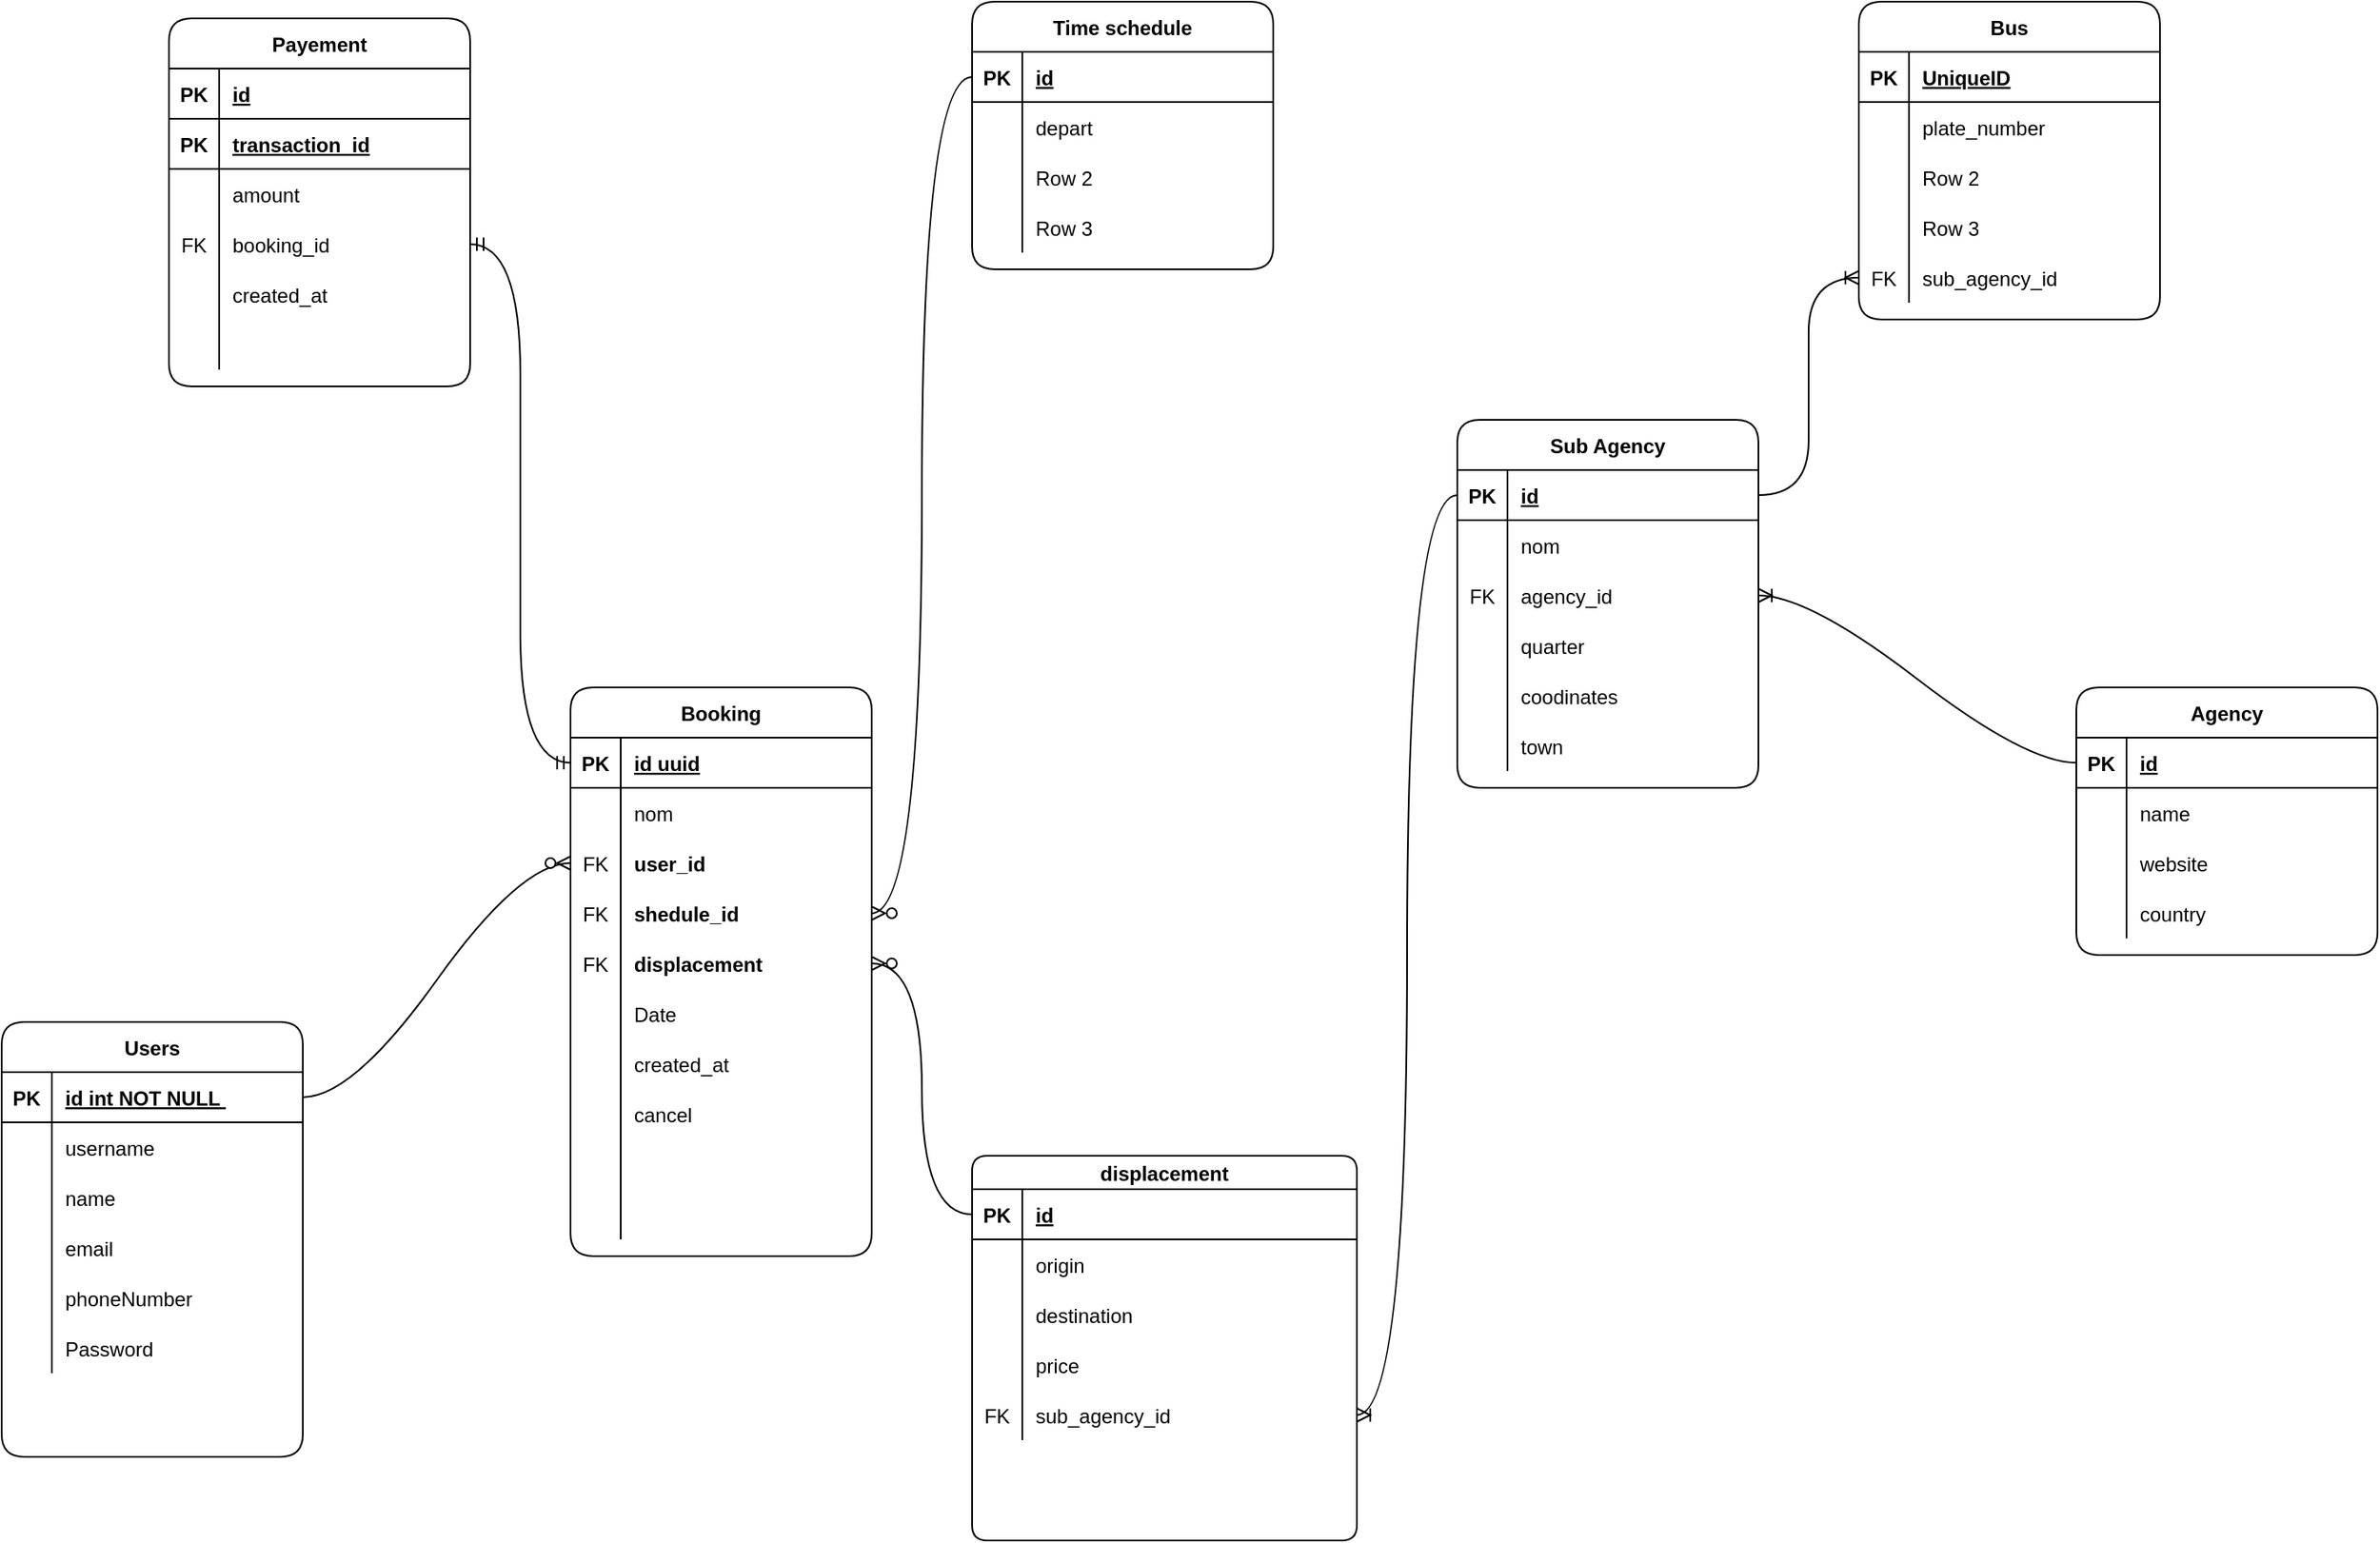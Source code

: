 <mxfile version="17.4.2" type="device" pages="2"><diagram id="R2lEEEUBdFMjLlhIrx00" name="Page-1"><mxGraphModel dx="1450" dy="1163" grid="1" gridSize="10" guides="1" tooltips="1" connect="1" arrows="1" fold="1" page="1" pageScale="1" pageWidth="850" pageHeight="1100" background="none" math="0" shadow="0" extFonts="Permanent Marker^https://fonts.googleapis.com/css?family=Permanent+Marker"><root><mxCell id="0"/><mxCell id="1" parent="0"/><mxCell id="Yj6VwcdLoozL911d7UqW-1" value="Users" style="shape=table;startSize=30;container=1;collapsible=1;childLayout=tableLayout;fixedRows=1;rowLines=0;fontStyle=1;align=center;resizeLast=1;rounded=1;" parent="1" vertex="1"><mxGeometry x="50" y="630" width="180" height="260" as="geometry"/></mxCell><mxCell id="Yj6VwcdLoozL911d7UqW-2" value="" style="shape=tableRow;horizontal=0;startSize=0;swimlaneHead=0;swimlaneBody=0;fillColor=none;collapsible=0;dropTarget=0;points=[[0,0.5],[1,0.5]];portConstraint=eastwest;top=0;left=0;right=0;bottom=1;rounded=1;" parent="Yj6VwcdLoozL911d7UqW-1" vertex="1"><mxGeometry y="30" width="180" height="30" as="geometry"/></mxCell><mxCell id="Yj6VwcdLoozL911d7UqW-3" value="PK" style="shape=partialRectangle;connectable=0;fillColor=none;top=0;left=0;bottom=0;right=0;fontStyle=1;overflow=hidden;rounded=1;" parent="Yj6VwcdLoozL911d7UqW-2" vertex="1"><mxGeometry width="30" height="30" as="geometry"><mxRectangle width="30" height="30" as="alternateBounds"/></mxGeometry></mxCell><mxCell id="Yj6VwcdLoozL911d7UqW-4" value="id int NOT NULL " style="shape=partialRectangle;connectable=0;fillColor=none;top=0;left=0;bottom=0;right=0;align=left;spacingLeft=6;fontStyle=5;overflow=hidden;rounded=1;" parent="Yj6VwcdLoozL911d7UqW-2" vertex="1"><mxGeometry x="30" width="150" height="30" as="geometry"><mxRectangle width="150" height="30" as="alternateBounds"/></mxGeometry></mxCell><mxCell id="Yj6VwcdLoozL911d7UqW-5" value="" style="shape=tableRow;horizontal=0;startSize=0;swimlaneHead=0;swimlaneBody=0;fillColor=none;collapsible=0;dropTarget=0;points=[[0,0.5],[1,0.5]];portConstraint=eastwest;top=0;left=0;right=0;bottom=0;rounded=1;" parent="Yj6VwcdLoozL911d7UqW-1" vertex="1"><mxGeometry y="60" width="180" height="30" as="geometry"/></mxCell><mxCell id="Yj6VwcdLoozL911d7UqW-6" value="" style="shape=partialRectangle;connectable=0;fillColor=none;top=0;left=0;bottom=0;right=0;editable=1;overflow=hidden;rounded=1;" parent="Yj6VwcdLoozL911d7UqW-5" vertex="1"><mxGeometry width="30" height="30" as="geometry"><mxRectangle width="30" height="30" as="alternateBounds"/></mxGeometry></mxCell><mxCell id="Yj6VwcdLoozL911d7UqW-7" value="username" style="shape=partialRectangle;connectable=0;fillColor=none;top=0;left=0;bottom=0;right=0;align=left;spacingLeft=6;overflow=hidden;rounded=1;" parent="Yj6VwcdLoozL911d7UqW-5" vertex="1"><mxGeometry x="30" width="150" height="30" as="geometry"><mxRectangle width="150" height="30" as="alternateBounds"/></mxGeometry></mxCell><mxCell id="Yj6VwcdLoozL911d7UqW-110" value="" style="shape=tableRow;horizontal=0;startSize=0;swimlaneHead=0;swimlaneBody=0;fillColor=none;collapsible=0;dropTarget=0;points=[[0,0.5],[1,0.5]];portConstraint=eastwest;top=0;left=0;right=0;bottom=0;rounded=1;" parent="Yj6VwcdLoozL911d7UqW-1" vertex="1"><mxGeometry y="90" width="180" height="30" as="geometry"/></mxCell><mxCell id="Yj6VwcdLoozL911d7UqW-111" value="" style="shape=partialRectangle;connectable=0;fillColor=none;top=0;left=0;bottom=0;right=0;editable=1;overflow=hidden;rounded=1;" parent="Yj6VwcdLoozL911d7UqW-110" vertex="1"><mxGeometry width="30" height="30" as="geometry"><mxRectangle width="30" height="30" as="alternateBounds"/></mxGeometry></mxCell><mxCell id="Yj6VwcdLoozL911d7UqW-112" value="name" style="shape=partialRectangle;connectable=0;fillColor=none;top=0;left=0;bottom=0;right=0;align=left;spacingLeft=6;overflow=hidden;rounded=1;" parent="Yj6VwcdLoozL911d7UqW-110" vertex="1"><mxGeometry x="30" width="150" height="30" as="geometry"><mxRectangle width="150" height="30" as="alternateBounds"/></mxGeometry></mxCell><mxCell id="Yj6VwcdLoozL911d7UqW-8" value="" style="shape=tableRow;horizontal=0;startSize=0;swimlaneHead=0;swimlaneBody=0;fillColor=none;collapsible=0;dropTarget=0;points=[[0,0.5],[1,0.5]];portConstraint=eastwest;top=0;left=0;right=0;bottom=0;rounded=1;" parent="Yj6VwcdLoozL911d7UqW-1" vertex="1"><mxGeometry y="120" width="180" height="30" as="geometry"/></mxCell><mxCell id="Yj6VwcdLoozL911d7UqW-9" value="" style="shape=partialRectangle;connectable=0;fillColor=none;top=0;left=0;bottom=0;right=0;editable=1;overflow=hidden;rounded=1;" parent="Yj6VwcdLoozL911d7UqW-8" vertex="1"><mxGeometry width="30" height="30" as="geometry"><mxRectangle width="30" height="30" as="alternateBounds"/></mxGeometry></mxCell><mxCell id="Yj6VwcdLoozL911d7UqW-10" value="email" style="shape=partialRectangle;connectable=0;fillColor=none;top=0;left=0;bottom=0;right=0;align=left;spacingLeft=6;overflow=hidden;rounded=1;" parent="Yj6VwcdLoozL911d7UqW-8" vertex="1"><mxGeometry x="30" width="150" height="30" as="geometry"><mxRectangle width="150" height="30" as="alternateBounds"/></mxGeometry></mxCell><mxCell id="Yj6VwcdLoozL911d7UqW-11" value="" style="shape=tableRow;horizontal=0;startSize=0;swimlaneHead=0;swimlaneBody=0;fillColor=none;collapsible=0;dropTarget=0;points=[[0,0.5],[1,0.5]];portConstraint=eastwest;top=0;left=0;right=0;bottom=0;rounded=1;" parent="Yj6VwcdLoozL911d7UqW-1" vertex="1"><mxGeometry y="150" width="180" height="30" as="geometry"/></mxCell><mxCell id="Yj6VwcdLoozL911d7UqW-12" value="" style="shape=partialRectangle;connectable=0;fillColor=none;top=0;left=0;bottom=0;right=0;editable=1;overflow=hidden;rounded=1;" parent="Yj6VwcdLoozL911d7UqW-11" vertex="1"><mxGeometry width="30" height="30" as="geometry"><mxRectangle width="30" height="30" as="alternateBounds"/></mxGeometry></mxCell><mxCell id="Yj6VwcdLoozL911d7UqW-13" value="phoneNumber" style="shape=partialRectangle;connectable=0;fillColor=none;top=0;left=0;bottom=0;right=0;align=left;spacingLeft=6;overflow=hidden;rounded=1;" parent="Yj6VwcdLoozL911d7UqW-11" vertex="1"><mxGeometry x="30" width="150" height="30" as="geometry"><mxRectangle width="150" height="30" as="alternateBounds"/></mxGeometry></mxCell><mxCell id="Yj6VwcdLoozL911d7UqW-15" value="" style="shape=tableRow;horizontal=0;startSize=0;swimlaneHead=0;swimlaneBody=0;fillColor=none;collapsible=0;dropTarget=0;points=[[0,0.5],[1,0.5]];portConstraint=eastwest;top=0;left=0;right=0;bottom=0;rounded=1;" parent="Yj6VwcdLoozL911d7UqW-1" vertex="1"><mxGeometry y="180" width="180" height="30" as="geometry"/></mxCell><mxCell id="Yj6VwcdLoozL911d7UqW-16" value="" style="shape=partialRectangle;connectable=0;fillColor=none;top=0;left=0;bottom=0;right=0;editable=1;overflow=hidden;rounded=1;" parent="Yj6VwcdLoozL911d7UqW-15" vertex="1"><mxGeometry width="30" height="30" as="geometry"><mxRectangle width="30" height="30" as="alternateBounds"/></mxGeometry></mxCell><mxCell id="Yj6VwcdLoozL911d7UqW-17" value="Password" style="shape=partialRectangle;connectable=0;fillColor=none;top=0;left=0;bottom=0;right=0;align=left;spacingLeft=6;overflow=hidden;rounded=1;" parent="Yj6VwcdLoozL911d7UqW-15" vertex="1"><mxGeometry x="30" width="150" height="30" as="geometry"><mxRectangle width="150" height="30" as="alternateBounds"/></mxGeometry></mxCell><mxCell id="Yj6VwcdLoozL911d7UqW-18" value="Sub Agency" style="shape=table;startSize=30;container=1;collapsible=1;childLayout=tableLayout;fixedRows=1;rowLines=0;fontStyle=1;align=center;resizeLast=1;rounded=1;" parent="1" vertex="1"><mxGeometry x="920" y="270" width="180" height="220" as="geometry"/></mxCell><mxCell id="Yj6VwcdLoozL911d7UqW-19" value="" style="shape=tableRow;horizontal=0;startSize=0;swimlaneHead=0;swimlaneBody=0;fillColor=none;collapsible=0;dropTarget=0;points=[[0,0.5],[1,0.5]];portConstraint=eastwest;top=0;left=0;right=0;bottom=1;rounded=1;" parent="Yj6VwcdLoozL911d7UqW-18" vertex="1"><mxGeometry y="30" width="180" height="30" as="geometry"/></mxCell><mxCell id="Yj6VwcdLoozL911d7UqW-20" value="PK" style="shape=partialRectangle;connectable=0;fillColor=none;top=0;left=0;bottom=0;right=0;fontStyle=1;overflow=hidden;rounded=1;" parent="Yj6VwcdLoozL911d7UqW-19" vertex="1"><mxGeometry width="30" height="30" as="geometry"><mxRectangle width="30" height="30" as="alternateBounds"/></mxGeometry></mxCell><mxCell id="Yj6VwcdLoozL911d7UqW-21" value="id" style="shape=partialRectangle;connectable=0;fillColor=none;top=0;left=0;bottom=0;right=0;align=left;spacingLeft=6;fontStyle=5;overflow=hidden;rounded=1;" parent="Yj6VwcdLoozL911d7UqW-19" vertex="1"><mxGeometry x="30" width="150" height="30" as="geometry"><mxRectangle width="150" height="30" as="alternateBounds"/></mxGeometry></mxCell><mxCell id="Yj6VwcdLoozL911d7UqW-22" value="" style="shape=tableRow;horizontal=0;startSize=0;swimlaneHead=0;swimlaneBody=0;fillColor=none;collapsible=0;dropTarget=0;points=[[0,0.5],[1,0.5]];portConstraint=eastwest;top=0;left=0;right=0;bottom=0;rounded=1;" parent="Yj6VwcdLoozL911d7UqW-18" vertex="1"><mxGeometry y="60" width="180" height="30" as="geometry"/></mxCell><mxCell id="Yj6VwcdLoozL911d7UqW-23" value="" style="shape=partialRectangle;connectable=0;fillColor=none;top=0;left=0;bottom=0;right=0;editable=1;overflow=hidden;rounded=1;" parent="Yj6VwcdLoozL911d7UqW-22" vertex="1"><mxGeometry width="30" height="30" as="geometry"><mxRectangle width="30" height="30" as="alternateBounds"/></mxGeometry></mxCell><mxCell id="Yj6VwcdLoozL911d7UqW-24" value="nom" style="shape=partialRectangle;connectable=0;fillColor=none;top=0;left=0;bottom=0;right=0;align=left;spacingLeft=6;overflow=hidden;rounded=1;" parent="Yj6VwcdLoozL911d7UqW-22" vertex="1"><mxGeometry x="30" width="150" height="30" as="geometry"><mxRectangle width="150" height="30" as="alternateBounds"/></mxGeometry></mxCell><mxCell id="Yj6VwcdLoozL911d7UqW-130" value="" style="shape=tableRow;horizontal=0;startSize=0;swimlaneHead=0;swimlaneBody=0;fillColor=none;collapsible=0;dropTarget=0;points=[[0,0.5],[1,0.5]];portConstraint=eastwest;top=0;left=0;right=0;bottom=0;rounded=1;" parent="Yj6VwcdLoozL911d7UqW-18" vertex="1"><mxGeometry y="90" width="180" height="30" as="geometry"/></mxCell><mxCell id="Yj6VwcdLoozL911d7UqW-131" value="FK" style="shape=partialRectangle;connectable=0;fillColor=none;top=0;left=0;bottom=0;right=0;fontStyle=0;overflow=hidden;rounded=1;" parent="Yj6VwcdLoozL911d7UqW-130" vertex="1"><mxGeometry width="30" height="30" as="geometry"><mxRectangle width="30" height="30" as="alternateBounds"/></mxGeometry></mxCell><mxCell id="Yj6VwcdLoozL911d7UqW-132" value="agency_id" style="shape=partialRectangle;connectable=0;fillColor=none;top=0;left=0;bottom=0;right=0;align=left;spacingLeft=6;fontStyle=0;overflow=hidden;rounded=1;" parent="Yj6VwcdLoozL911d7UqW-130" vertex="1"><mxGeometry x="30" width="150" height="30" as="geometry"><mxRectangle width="150" height="30" as="alternateBounds"/></mxGeometry></mxCell><mxCell id="Yj6VwcdLoozL911d7UqW-28" value="" style="shape=tableRow;horizontal=0;startSize=0;swimlaneHead=0;swimlaneBody=0;fillColor=none;collapsible=0;dropTarget=0;points=[[0,0.5],[1,0.5]];portConstraint=eastwest;top=0;left=0;right=0;bottom=0;rounded=1;" parent="Yj6VwcdLoozL911d7UqW-18" vertex="1"><mxGeometry y="120" width="180" height="30" as="geometry"/></mxCell><mxCell id="Yj6VwcdLoozL911d7UqW-29" value="" style="shape=partialRectangle;connectable=0;fillColor=none;top=0;left=0;bottom=0;right=0;editable=1;overflow=hidden;rounded=1;" parent="Yj6VwcdLoozL911d7UqW-28" vertex="1"><mxGeometry width="30" height="30" as="geometry"><mxRectangle width="30" height="30" as="alternateBounds"/></mxGeometry></mxCell><mxCell id="Yj6VwcdLoozL911d7UqW-30" value="quarter" style="shape=partialRectangle;connectable=0;fillColor=none;top=0;left=0;bottom=0;right=0;align=left;spacingLeft=6;overflow=hidden;rounded=1;" parent="Yj6VwcdLoozL911d7UqW-28" vertex="1"><mxGeometry x="30" width="150" height="30" as="geometry"><mxRectangle width="150" height="30" as="alternateBounds"/></mxGeometry></mxCell><mxCell id="Yj6VwcdLoozL911d7UqW-25" value="" style="shape=tableRow;horizontal=0;startSize=0;swimlaneHead=0;swimlaneBody=0;fillColor=none;collapsible=0;dropTarget=0;points=[[0,0.5],[1,0.5]];portConstraint=eastwest;top=0;left=0;right=0;bottom=0;rounded=1;" parent="Yj6VwcdLoozL911d7UqW-18" vertex="1"><mxGeometry y="150" width="180" height="30" as="geometry"/></mxCell><mxCell id="Yj6VwcdLoozL911d7UqW-26" value="" style="shape=partialRectangle;connectable=0;fillColor=none;top=0;left=0;bottom=0;right=0;editable=1;overflow=hidden;rounded=1;" parent="Yj6VwcdLoozL911d7UqW-25" vertex="1"><mxGeometry width="30" height="30" as="geometry"><mxRectangle width="30" height="30" as="alternateBounds"/></mxGeometry></mxCell><mxCell id="Yj6VwcdLoozL911d7UqW-27" value="coodinates" style="shape=partialRectangle;connectable=0;fillColor=none;top=0;left=0;bottom=0;right=0;align=left;spacingLeft=6;overflow=hidden;rounded=1;" parent="Yj6VwcdLoozL911d7UqW-25" vertex="1"><mxGeometry x="30" width="150" height="30" as="geometry"><mxRectangle width="150" height="30" as="alternateBounds"/></mxGeometry></mxCell><mxCell id="Yj6VwcdLoozL911d7UqW-138" value="" style="shape=tableRow;horizontal=0;startSize=0;swimlaneHead=0;swimlaneBody=0;fillColor=none;collapsible=0;dropTarget=0;points=[[0,0.5],[1,0.5]];portConstraint=eastwest;top=0;left=0;right=0;bottom=0;rounded=1;" parent="Yj6VwcdLoozL911d7UqW-18" vertex="1"><mxGeometry y="180" width="180" height="30" as="geometry"/></mxCell><mxCell id="Yj6VwcdLoozL911d7UqW-139" value="" style="shape=partialRectangle;connectable=0;fillColor=none;top=0;left=0;bottom=0;right=0;editable=1;overflow=hidden;rounded=1;" parent="Yj6VwcdLoozL911d7UqW-138" vertex="1"><mxGeometry width="30" height="30" as="geometry"><mxRectangle width="30" height="30" as="alternateBounds"/></mxGeometry></mxCell><mxCell id="Yj6VwcdLoozL911d7UqW-140" value="town" style="shape=partialRectangle;connectable=0;fillColor=none;top=0;left=0;bottom=0;right=0;align=left;spacingLeft=6;overflow=hidden;rounded=1;" parent="Yj6VwcdLoozL911d7UqW-138" vertex="1"><mxGeometry x="30" width="150" height="30" as="geometry"><mxRectangle width="150" height="30" as="alternateBounds"/></mxGeometry></mxCell><mxCell id="Yj6VwcdLoozL911d7UqW-31" value="Bus" style="shape=table;startSize=30;container=1;collapsible=1;childLayout=tableLayout;fixedRows=1;rowLines=0;fontStyle=1;align=center;resizeLast=1;rounded=1;" parent="1" vertex="1"><mxGeometry x="1160" y="20" width="180" height="190" as="geometry"/></mxCell><mxCell id="Yj6VwcdLoozL911d7UqW-32" value="" style="shape=tableRow;horizontal=0;startSize=0;swimlaneHead=0;swimlaneBody=0;fillColor=none;collapsible=0;dropTarget=0;points=[[0,0.5],[1,0.5]];portConstraint=eastwest;top=0;left=0;right=0;bottom=1;rounded=1;" parent="Yj6VwcdLoozL911d7UqW-31" vertex="1"><mxGeometry y="30" width="180" height="30" as="geometry"/></mxCell><mxCell id="Yj6VwcdLoozL911d7UqW-33" value="PK" style="shape=partialRectangle;connectable=0;fillColor=none;top=0;left=0;bottom=0;right=0;fontStyle=1;overflow=hidden;rounded=1;" parent="Yj6VwcdLoozL911d7UqW-32" vertex="1"><mxGeometry width="30" height="30" as="geometry"><mxRectangle width="30" height="30" as="alternateBounds"/></mxGeometry></mxCell><mxCell id="Yj6VwcdLoozL911d7UqW-34" value="UniqueID" style="shape=partialRectangle;connectable=0;fillColor=none;top=0;left=0;bottom=0;right=0;align=left;spacingLeft=6;fontStyle=5;overflow=hidden;rounded=1;" parent="Yj6VwcdLoozL911d7UqW-32" vertex="1"><mxGeometry x="30" width="150" height="30" as="geometry"><mxRectangle width="150" height="30" as="alternateBounds"/></mxGeometry></mxCell><mxCell id="Yj6VwcdLoozL911d7UqW-35" value="" style="shape=tableRow;horizontal=0;startSize=0;swimlaneHead=0;swimlaneBody=0;fillColor=none;collapsible=0;dropTarget=0;points=[[0,0.5],[1,0.5]];portConstraint=eastwest;top=0;left=0;right=0;bottom=0;rounded=1;" parent="Yj6VwcdLoozL911d7UqW-31" vertex="1"><mxGeometry y="60" width="180" height="30" as="geometry"/></mxCell><mxCell id="Yj6VwcdLoozL911d7UqW-36" value="" style="shape=partialRectangle;connectable=0;fillColor=none;top=0;left=0;bottom=0;right=0;editable=1;overflow=hidden;rounded=1;" parent="Yj6VwcdLoozL911d7UqW-35" vertex="1"><mxGeometry width="30" height="30" as="geometry"><mxRectangle width="30" height="30" as="alternateBounds"/></mxGeometry></mxCell><mxCell id="Yj6VwcdLoozL911d7UqW-37" value="plate_number" style="shape=partialRectangle;connectable=0;fillColor=none;top=0;left=0;bottom=0;right=0;align=left;spacingLeft=6;overflow=hidden;rounded=1;" parent="Yj6VwcdLoozL911d7UqW-35" vertex="1"><mxGeometry x="30" width="150" height="30" as="geometry"><mxRectangle width="150" height="30" as="alternateBounds"/></mxGeometry></mxCell><mxCell id="Yj6VwcdLoozL911d7UqW-38" value="" style="shape=tableRow;horizontal=0;startSize=0;swimlaneHead=0;swimlaneBody=0;fillColor=none;collapsible=0;dropTarget=0;points=[[0,0.5],[1,0.5]];portConstraint=eastwest;top=0;left=0;right=0;bottom=0;rounded=1;" parent="Yj6VwcdLoozL911d7UqW-31" vertex="1"><mxGeometry y="90" width="180" height="30" as="geometry"/></mxCell><mxCell id="Yj6VwcdLoozL911d7UqW-39" value="" style="shape=partialRectangle;connectable=0;fillColor=none;top=0;left=0;bottom=0;right=0;editable=1;overflow=hidden;rounded=1;" parent="Yj6VwcdLoozL911d7UqW-38" vertex="1"><mxGeometry width="30" height="30" as="geometry"><mxRectangle width="30" height="30" as="alternateBounds"/></mxGeometry></mxCell><mxCell id="Yj6VwcdLoozL911d7UqW-40" value="Row 2" style="shape=partialRectangle;connectable=0;fillColor=none;top=0;left=0;bottom=0;right=0;align=left;spacingLeft=6;overflow=hidden;rounded=1;" parent="Yj6VwcdLoozL911d7UqW-38" vertex="1"><mxGeometry x="30" width="150" height="30" as="geometry"><mxRectangle width="150" height="30" as="alternateBounds"/></mxGeometry></mxCell><mxCell id="Yj6VwcdLoozL911d7UqW-41" value="" style="shape=tableRow;horizontal=0;startSize=0;swimlaneHead=0;swimlaneBody=0;fillColor=none;collapsible=0;dropTarget=0;points=[[0,0.5],[1,0.5]];portConstraint=eastwest;top=0;left=0;right=0;bottom=0;rounded=1;" parent="Yj6VwcdLoozL911d7UqW-31" vertex="1"><mxGeometry y="120" width="180" height="30" as="geometry"/></mxCell><mxCell id="Yj6VwcdLoozL911d7UqW-42" value="" style="shape=partialRectangle;connectable=0;fillColor=none;top=0;left=0;bottom=0;right=0;editable=1;overflow=hidden;rounded=1;" parent="Yj6VwcdLoozL911d7UqW-41" vertex="1"><mxGeometry width="30" height="30" as="geometry"><mxRectangle width="30" height="30" as="alternateBounds"/></mxGeometry></mxCell><mxCell id="Yj6VwcdLoozL911d7UqW-43" value="Row 3" style="shape=partialRectangle;connectable=0;fillColor=none;top=0;left=0;bottom=0;right=0;align=left;spacingLeft=6;overflow=hidden;rounded=1;" parent="Yj6VwcdLoozL911d7UqW-41" vertex="1"><mxGeometry x="30" width="150" height="30" as="geometry"><mxRectangle width="150" height="30" as="alternateBounds"/></mxGeometry></mxCell><mxCell id="Yj6VwcdLoozL911d7UqW-101" value="" style="shape=tableRow;horizontal=0;startSize=0;swimlaneHead=0;swimlaneBody=0;fillColor=none;collapsible=0;dropTarget=0;points=[[0,0.5],[1,0.5]];portConstraint=eastwest;top=0;left=0;right=0;bottom=0;rounded=1;" parent="Yj6VwcdLoozL911d7UqW-31" vertex="1"><mxGeometry y="150" width="180" height="30" as="geometry"/></mxCell><mxCell id="Yj6VwcdLoozL911d7UqW-102" value="FK" style="shape=partialRectangle;connectable=0;fillColor=none;top=0;left=0;bottom=0;right=0;fontStyle=0;overflow=hidden;rounded=1;" parent="Yj6VwcdLoozL911d7UqW-101" vertex="1"><mxGeometry width="30" height="30" as="geometry"><mxRectangle width="30" height="30" as="alternateBounds"/></mxGeometry></mxCell><mxCell id="Yj6VwcdLoozL911d7UqW-103" value="sub_agency_id" style="shape=partialRectangle;connectable=0;fillColor=none;top=0;left=0;bottom=0;right=0;align=left;spacingLeft=6;fontStyle=0;overflow=hidden;rounded=1;" parent="Yj6VwcdLoozL911d7UqW-101" vertex="1"><mxGeometry x="30" width="150" height="30" as="geometry"><mxRectangle width="150" height="30" as="alternateBounds"/></mxGeometry></mxCell><mxCell id="Yj6VwcdLoozL911d7UqW-44" value="Booking" style="shape=table;startSize=30;container=1;collapsible=1;childLayout=tableLayout;fixedRows=1;rowLines=0;fontStyle=1;align=center;resizeLast=1;rounded=1;" parent="1" vertex="1"><mxGeometry x="390" y="430" width="180" height="340" as="geometry"/></mxCell><mxCell id="Yj6VwcdLoozL911d7UqW-171" value="" style="shape=tableRow;horizontal=0;startSize=0;swimlaneHead=0;swimlaneBody=0;fillColor=none;collapsible=0;dropTarget=0;points=[[0,0.5],[1,0.5]];portConstraint=eastwest;top=0;left=0;right=0;bottom=1;rounded=1;" parent="Yj6VwcdLoozL911d7UqW-44" vertex="1"><mxGeometry y="30" width="180" height="30" as="geometry"/></mxCell><mxCell id="Yj6VwcdLoozL911d7UqW-172" value="PK" style="shape=partialRectangle;connectable=0;fillColor=none;top=0;left=0;bottom=0;right=0;fontStyle=1;overflow=hidden;rounded=1;" parent="Yj6VwcdLoozL911d7UqW-171" vertex="1"><mxGeometry width="30" height="30" as="geometry"><mxRectangle width="30" height="30" as="alternateBounds"/></mxGeometry></mxCell><mxCell id="Yj6VwcdLoozL911d7UqW-173" value="id uuid" style="shape=partialRectangle;connectable=0;fillColor=none;top=0;left=0;bottom=0;right=0;align=left;spacingLeft=6;fontStyle=5;overflow=hidden;rounded=1;" parent="Yj6VwcdLoozL911d7UqW-171" vertex="1"><mxGeometry x="30" width="150" height="30" as="geometry"><mxRectangle width="150" height="30" as="alternateBounds"/></mxGeometry></mxCell><mxCell id="Yj6VwcdLoozL911d7UqW-48" value="" style="shape=tableRow;horizontal=0;startSize=0;swimlaneHead=0;swimlaneBody=0;fillColor=none;collapsible=0;dropTarget=0;points=[[0,0.5],[1,0.5]];portConstraint=eastwest;top=0;left=0;right=0;bottom=0;rounded=1;" parent="Yj6VwcdLoozL911d7UqW-44" vertex="1"><mxGeometry y="60" width="180" height="30" as="geometry"/></mxCell><mxCell id="Yj6VwcdLoozL911d7UqW-49" value="" style="shape=partialRectangle;connectable=0;fillColor=none;top=0;left=0;bottom=0;right=0;editable=1;overflow=hidden;rounded=1;" parent="Yj6VwcdLoozL911d7UqW-48" vertex="1"><mxGeometry width="30" height="30" as="geometry"><mxRectangle width="30" height="30" as="alternateBounds"/></mxGeometry></mxCell><mxCell id="Yj6VwcdLoozL911d7UqW-50" value="nom" style="shape=partialRectangle;connectable=0;fillColor=none;top=0;left=0;bottom=0;right=0;align=left;spacingLeft=6;overflow=hidden;rounded=1;" parent="Yj6VwcdLoozL911d7UqW-48" vertex="1"><mxGeometry x="30" width="150" height="30" as="geometry"><mxRectangle width="150" height="30" as="alternateBounds"/></mxGeometry></mxCell><mxCell id="Yj6VwcdLoozL911d7UqW-85" value="" style="shape=tableRow;horizontal=0;startSize=0;swimlaneHead=0;swimlaneBody=0;fillColor=none;collapsible=0;dropTarget=0;points=[[0,0.5],[1,0.5]];portConstraint=eastwest;top=0;left=0;right=0;bottom=0;rounded=1;" parent="Yj6VwcdLoozL911d7UqW-44" vertex="1"><mxGeometry y="90" width="180" height="30" as="geometry"/></mxCell><mxCell id="Yj6VwcdLoozL911d7UqW-86" value="FK" style="shape=partialRectangle;connectable=0;fillColor=none;top=0;left=0;bottom=0;right=0;fontStyle=0;overflow=hidden;rounded=1;" parent="Yj6VwcdLoozL911d7UqW-85" vertex="1"><mxGeometry width="30" height="30" as="geometry"><mxRectangle width="30" height="30" as="alternateBounds"/></mxGeometry></mxCell><mxCell id="Yj6VwcdLoozL911d7UqW-87" value="user_id" style="shape=partialRectangle;connectable=0;fillColor=none;top=0;left=0;bottom=0;right=0;align=left;spacingLeft=6;fontStyle=1;overflow=hidden;rounded=1;" parent="Yj6VwcdLoozL911d7UqW-85" vertex="1"><mxGeometry x="30" width="150" height="30" as="geometry"><mxRectangle width="150" height="30" as="alternateBounds"/></mxGeometry></mxCell><mxCell id="Yj6VwcdLoozL911d7UqW-88" value="" style="shape=tableRow;horizontal=0;startSize=0;swimlaneHead=0;swimlaneBody=0;fillColor=none;collapsible=0;dropTarget=0;points=[[0,0.5],[1,0.5]];portConstraint=eastwest;top=0;left=0;right=0;bottom=0;rounded=1;" parent="Yj6VwcdLoozL911d7UqW-44" vertex="1"><mxGeometry y="120" width="180" height="30" as="geometry"/></mxCell><mxCell id="Yj6VwcdLoozL911d7UqW-89" value="FK" style="shape=partialRectangle;connectable=0;fillColor=none;top=0;left=0;bottom=0;right=0;fontStyle=0;overflow=hidden;rounded=1;" parent="Yj6VwcdLoozL911d7UqW-88" vertex="1"><mxGeometry width="30" height="30" as="geometry"><mxRectangle width="30" height="30" as="alternateBounds"/></mxGeometry></mxCell><mxCell id="Yj6VwcdLoozL911d7UqW-90" value="shedule_id" style="shape=partialRectangle;connectable=0;fillColor=none;top=0;left=0;bottom=0;right=0;align=left;spacingLeft=6;fontStyle=1;overflow=hidden;rounded=1;" parent="Yj6VwcdLoozL911d7UqW-88" vertex="1"><mxGeometry x="30" width="150" height="30" as="geometry"><mxRectangle width="150" height="30" as="alternateBounds"/></mxGeometry></mxCell><mxCell id="Yj6VwcdLoozL911d7UqW-97" value="" style="shape=tableRow;horizontal=0;startSize=0;swimlaneHead=0;swimlaneBody=0;fillColor=none;collapsible=0;dropTarget=0;points=[[0,0.5],[1,0.5]];portConstraint=eastwest;top=0;left=0;right=0;bottom=0;rounded=1;" parent="Yj6VwcdLoozL911d7UqW-44" vertex="1"><mxGeometry y="150" width="180" height="30" as="geometry"/></mxCell><mxCell id="Yj6VwcdLoozL911d7UqW-98" value="FK" style="shape=partialRectangle;connectable=0;fillColor=none;top=0;left=0;bottom=0;right=0;fontStyle=0;overflow=hidden;rounded=1;" parent="Yj6VwcdLoozL911d7UqW-97" vertex="1"><mxGeometry width="30" height="30" as="geometry"><mxRectangle width="30" height="30" as="alternateBounds"/></mxGeometry></mxCell><mxCell id="Yj6VwcdLoozL911d7UqW-99" value="displacement" style="shape=partialRectangle;connectable=0;fillColor=none;top=0;left=0;bottom=0;right=0;align=left;spacingLeft=6;fontStyle=1;overflow=hidden;rounded=1;" parent="Yj6VwcdLoozL911d7UqW-97" vertex="1"><mxGeometry x="30" width="150" height="30" as="geometry"><mxRectangle width="150" height="30" as="alternateBounds"/></mxGeometry></mxCell><mxCell id="Yj6VwcdLoozL911d7UqW-159" value="" style="shape=tableRow;horizontal=0;startSize=0;swimlaneHead=0;swimlaneBody=0;fillColor=none;collapsible=0;dropTarget=0;points=[[0,0.5],[1,0.5]];portConstraint=eastwest;top=0;left=0;right=0;bottom=0;rounded=1;" parent="Yj6VwcdLoozL911d7UqW-44" vertex="1"><mxGeometry y="180" width="180" height="30" as="geometry"/></mxCell><mxCell id="Yj6VwcdLoozL911d7UqW-160" value="" style="shape=partialRectangle;connectable=0;fillColor=none;top=0;left=0;bottom=0;right=0;editable=1;overflow=hidden;rounded=1;" parent="Yj6VwcdLoozL911d7UqW-159" vertex="1"><mxGeometry width="30" height="30" as="geometry"><mxRectangle width="30" height="30" as="alternateBounds"/></mxGeometry></mxCell><mxCell id="Yj6VwcdLoozL911d7UqW-161" value="Date" style="shape=partialRectangle;connectable=0;fillColor=none;top=0;left=0;bottom=0;right=0;align=left;spacingLeft=6;overflow=hidden;rounded=1;" parent="Yj6VwcdLoozL911d7UqW-159" vertex="1"><mxGeometry x="30" width="150" height="30" as="geometry"><mxRectangle width="150" height="30" as="alternateBounds"/></mxGeometry></mxCell><mxCell id="Yj6VwcdLoozL911d7UqW-163" value="" style="shape=tableRow;horizontal=0;startSize=0;swimlaneHead=0;swimlaneBody=0;fillColor=none;collapsible=0;dropTarget=0;points=[[0,0.5],[1,0.5]];portConstraint=eastwest;top=0;left=0;right=0;bottom=0;rounded=1;" parent="Yj6VwcdLoozL911d7UqW-44" vertex="1"><mxGeometry y="210" width="180" height="30" as="geometry"/></mxCell><mxCell id="Yj6VwcdLoozL911d7UqW-164" value="" style="shape=partialRectangle;connectable=0;fillColor=none;top=0;left=0;bottom=0;right=0;editable=1;overflow=hidden;rounded=1;" parent="Yj6VwcdLoozL911d7UqW-163" vertex="1"><mxGeometry width="30" height="30" as="geometry"><mxRectangle width="30" height="30" as="alternateBounds"/></mxGeometry></mxCell><mxCell id="Yj6VwcdLoozL911d7UqW-165" value="created_at" style="shape=partialRectangle;connectable=0;fillColor=none;top=0;left=0;bottom=0;right=0;align=left;spacingLeft=6;overflow=hidden;rounded=1;" parent="Yj6VwcdLoozL911d7UqW-163" vertex="1"><mxGeometry x="30" width="150" height="30" as="geometry"><mxRectangle width="150" height="30" as="alternateBounds"/></mxGeometry></mxCell><mxCell id="9A9x4_EzPk7_H9icLG3A-28" value="" style="shape=tableRow;horizontal=0;startSize=0;swimlaneHead=0;swimlaneBody=0;fillColor=none;collapsible=0;dropTarget=0;points=[[0,0.5],[1,0.5]];portConstraint=eastwest;top=0;left=0;right=0;bottom=0;rounded=1;" vertex="1" parent="Yj6VwcdLoozL911d7UqW-44"><mxGeometry y="240" width="180" height="30" as="geometry"/></mxCell><mxCell id="9A9x4_EzPk7_H9icLG3A-29" value="" style="shape=partialRectangle;connectable=0;fillColor=none;top=0;left=0;bottom=0;right=0;editable=1;overflow=hidden;rounded=1;" vertex="1" parent="9A9x4_EzPk7_H9icLG3A-28"><mxGeometry width="30" height="30" as="geometry"><mxRectangle width="30" height="30" as="alternateBounds"/></mxGeometry></mxCell><mxCell id="9A9x4_EzPk7_H9icLG3A-30" value="cancel" style="shape=partialRectangle;connectable=0;fillColor=none;top=0;left=0;bottom=0;right=0;align=left;spacingLeft=6;overflow=hidden;rounded=1;" vertex="1" parent="9A9x4_EzPk7_H9icLG3A-28"><mxGeometry x="30" width="150" height="30" as="geometry"><mxRectangle width="150" height="30" as="alternateBounds"/></mxGeometry></mxCell><mxCell id="Yj6VwcdLoozL911d7UqW-51" value="" style="shape=tableRow;horizontal=0;startSize=0;swimlaneHead=0;swimlaneBody=0;fillColor=none;collapsible=0;dropTarget=0;points=[[0,0.5],[1,0.5]];portConstraint=eastwest;top=0;left=0;right=0;bottom=0;rounded=1;" parent="Yj6VwcdLoozL911d7UqW-44" vertex="1"><mxGeometry y="270" width="180" height="30" as="geometry"/></mxCell><mxCell id="Yj6VwcdLoozL911d7UqW-52" value="" style="shape=partialRectangle;connectable=0;fillColor=none;top=0;left=0;bottom=0;right=0;editable=1;overflow=hidden;rounded=1;" parent="Yj6VwcdLoozL911d7UqW-51" vertex="1"><mxGeometry width="30" height="30" as="geometry"><mxRectangle width="30" height="30" as="alternateBounds"/></mxGeometry></mxCell><mxCell id="Yj6VwcdLoozL911d7UqW-53" value="" style="shape=partialRectangle;connectable=0;fillColor=none;top=0;left=0;bottom=0;right=0;align=left;spacingLeft=6;overflow=hidden;rounded=1;" parent="Yj6VwcdLoozL911d7UqW-51" vertex="1"><mxGeometry x="30" width="150" height="30" as="geometry"><mxRectangle width="150" height="30" as="alternateBounds"/></mxGeometry></mxCell><mxCell id="Yj6VwcdLoozL911d7UqW-54" value="" style="shape=tableRow;horizontal=0;startSize=0;swimlaneHead=0;swimlaneBody=0;fillColor=none;collapsible=0;dropTarget=0;points=[[0,0.5],[1,0.5]];portConstraint=eastwest;top=0;left=0;right=0;bottom=0;rounded=1;" parent="Yj6VwcdLoozL911d7UqW-44" vertex="1"><mxGeometry y="300" width="180" height="30" as="geometry"/></mxCell><mxCell id="Yj6VwcdLoozL911d7UqW-55" value="" style="shape=partialRectangle;connectable=0;fillColor=none;top=0;left=0;bottom=0;right=0;editable=1;overflow=hidden;rounded=1;" parent="Yj6VwcdLoozL911d7UqW-54" vertex="1"><mxGeometry width="30" height="30" as="geometry"><mxRectangle width="30" height="30" as="alternateBounds"/></mxGeometry></mxCell><mxCell id="Yj6VwcdLoozL911d7UqW-56" value="" style="shape=partialRectangle;connectable=0;fillColor=none;top=0;left=0;bottom=0;right=0;align=left;spacingLeft=6;overflow=hidden;rounded=1;" parent="Yj6VwcdLoozL911d7UqW-54" vertex="1"><mxGeometry x="30" width="150" height="30" as="geometry"><mxRectangle width="150" height="30" as="alternateBounds"/></mxGeometry></mxCell><mxCell id="Yj6VwcdLoozL911d7UqW-57" value="displacement" style="shape=table;startSize=20;container=1;collapsible=1;childLayout=tableLayout;fixedRows=1;rowLines=0;fontStyle=1;align=center;resizeLast=1;rounded=1;" parent="1" vertex="1"><mxGeometry x="630" y="710" width="230" height="230" as="geometry"/></mxCell><mxCell id="Yj6VwcdLoozL911d7UqW-58" value="" style="shape=tableRow;horizontal=0;startSize=0;swimlaneHead=0;swimlaneBody=0;fillColor=none;collapsible=0;dropTarget=0;points=[[0,0.5],[1,0.5]];portConstraint=eastwest;top=0;left=0;right=0;bottom=1;rounded=1;" parent="Yj6VwcdLoozL911d7UqW-57" vertex="1"><mxGeometry y="20" width="230" height="30" as="geometry"/></mxCell><mxCell id="Yj6VwcdLoozL911d7UqW-59" value="PK" style="shape=partialRectangle;connectable=0;fillColor=none;top=0;left=0;bottom=0;right=0;fontStyle=1;overflow=hidden;rounded=1;" parent="Yj6VwcdLoozL911d7UqW-58" vertex="1"><mxGeometry width="30" height="30" as="geometry"><mxRectangle width="30" height="30" as="alternateBounds"/></mxGeometry></mxCell><mxCell id="Yj6VwcdLoozL911d7UqW-60" value="id" style="shape=partialRectangle;connectable=0;fillColor=none;top=0;left=0;bottom=0;right=0;align=left;spacingLeft=6;fontStyle=5;overflow=hidden;rounded=1;" parent="Yj6VwcdLoozL911d7UqW-58" vertex="1"><mxGeometry x="30" width="200" height="30" as="geometry"><mxRectangle width="200" height="30" as="alternateBounds"/></mxGeometry></mxCell><mxCell id="Yj6VwcdLoozL911d7UqW-61" value="" style="shape=tableRow;horizontal=0;startSize=0;swimlaneHead=0;swimlaneBody=0;fillColor=none;collapsible=0;dropTarget=0;points=[[0,0.5],[1,0.5]];portConstraint=eastwest;top=0;left=0;right=0;bottom=0;rounded=1;" parent="Yj6VwcdLoozL911d7UqW-57" vertex="1"><mxGeometry y="50" width="230" height="30" as="geometry"/></mxCell><mxCell id="Yj6VwcdLoozL911d7UqW-62" value="" style="shape=partialRectangle;connectable=0;fillColor=none;top=0;left=0;bottom=0;right=0;editable=1;overflow=hidden;rounded=1;" parent="Yj6VwcdLoozL911d7UqW-61" vertex="1"><mxGeometry width="30" height="30" as="geometry"><mxRectangle width="30" height="30" as="alternateBounds"/></mxGeometry></mxCell><mxCell id="Yj6VwcdLoozL911d7UqW-63" value="origin" style="shape=partialRectangle;connectable=0;fillColor=none;top=0;left=0;bottom=0;right=0;align=left;spacingLeft=6;overflow=hidden;rounded=1;" parent="Yj6VwcdLoozL911d7UqW-61" vertex="1"><mxGeometry x="30" width="200" height="30" as="geometry"><mxRectangle width="200" height="30" as="alternateBounds"/></mxGeometry></mxCell><mxCell id="Yj6VwcdLoozL911d7UqW-64" value="" style="shape=tableRow;horizontal=0;startSize=0;swimlaneHead=0;swimlaneBody=0;fillColor=none;collapsible=0;dropTarget=0;points=[[0,0.5],[1,0.5]];portConstraint=eastwest;top=0;left=0;right=0;bottom=0;rounded=1;" parent="Yj6VwcdLoozL911d7UqW-57" vertex="1"><mxGeometry y="80" width="230" height="30" as="geometry"/></mxCell><mxCell id="Yj6VwcdLoozL911d7UqW-65" value="" style="shape=partialRectangle;connectable=0;fillColor=none;top=0;left=0;bottom=0;right=0;editable=1;overflow=hidden;rounded=1;" parent="Yj6VwcdLoozL911d7UqW-64" vertex="1"><mxGeometry width="30" height="30" as="geometry"><mxRectangle width="30" height="30" as="alternateBounds"/></mxGeometry></mxCell><mxCell id="Yj6VwcdLoozL911d7UqW-66" value="destination" style="shape=partialRectangle;connectable=0;fillColor=none;top=0;left=0;bottom=0;right=0;align=left;spacingLeft=6;overflow=hidden;rounded=1;" parent="Yj6VwcdLoozL911d7UqW-64" vertex="1"><mxGeometry x="30" width="200" height="30" as="geometry"><mxRectangle width="200" height="30" as="alternateBounds"/></mxGeometry></mxCell><mxCell id="Yj6VwcdLoozL911d7UqW-67" value="" style="shape=tableRow;horizontal=0;startSize=0;swimlaneHead=0;swimlaneBody=0;fillColor=none;collapsible=0;dropTarget=0;points=[[0,0.5],[1,0.5]];portConstraint=eastwest;top=0;left=0;right=0;bottom=0;rounded=1;" parent="Yj6VwcdLoozL911d7UqW-57" vertex="1"><mxGeometry y="110" width="230" height="30" as="geometry"/></mxCell><mxCell id="Yj6VwcdLoozL911d7UqW-68" value="" style="shape=partialRectangle;connectable=0;fillColor=none;top=0;left=0;bottom=0;right=0;editable=1;overflow=hidden;rounded=1;" parent="Yj6VwcdLoozL911d7UqW-67" vertex="1"><mxGeometry width="30" height="30" as="geometry"><mxRectangle width="30" height="30" as="alternateBounds"/></mxGeometry></mxCell><mxCell id="Yj6VwcdLoozL911d7UqW-69" value="price" style="shape=partialRectangle;connectable=0;fillColor=none;top=0;left=0;bottom=0;right=0;align=left;spacingLeft=6;overflow=hidden;rounded=1;" parent="Yj6VwcdLoozL911d7UqW-67" vertex="1"><mxGeometry x="30" width="200" height="30" as="geometry"><mxRectangle width="200" height="30" as="alternateBounds"/></mxGeometry></mxCell><mxCell id="Yj6VwcdLoozL911d7UqW-105" value="" style="shape=tableRow;horizontal=0;startSize=0;swimlaneHead=0;swimlaneBody=0;fillColor=none;collapsible=0;dropTarget=0;points=[[0,0.5],[1,0.5]];portConstraint=eastwest;top=0;left=0;right=0;bottom=0;rounded=1;" parent="Yj6VwcdLoozL911d7UqW-57" vertex="1"><mxGeometry y="140" width="230" height="30" as="geometry"/></mxCell><mxCell id="Yj6VwcdLoozL911d7UqW-106" value="FK" style="shape=partialRectangle;connectable=0;fillColor=none;top=0;left=0;bottom=0;right=0;fontStyle=0;overflow=hidden;rounded=1;" parent="Yj6VwcdLoozL911d7UqW-105" vertex="1"><mxGeometry width="30" height="30" as="geometry"><mxRectangle width="30" height="30" as="alternateBounds"/></mxGeometry></mxCell><mxCell id="Yj6VwcdLoozL911d7UqW-107" value="sub_agency_id" style="shape=partialRectangle;connectable=0;fillColor=none;top=0;left=0;bottom=0;right=0;align=left;spacingLeft=6;fontStyle=0;overflow=hidden;rounded=1;" parent="Yj6VwcdLoozL911d7UqW-105" vertex="1"><mxGeometry x="30" width="200" height="30" as="geometry"><mxRectangle width="200" height="30" as="alternateBounds"/></mxGeometry></mxCell><mxCell id="Yj6VwcdLoozL911d7UqW-70" value="Time schedule" style="shape=table;startSize=30;container=1;collapsible=1;childLayout=tableLayout;fixedRows=1;rowLines=0;fontStyle=1;align=center;resizeLast=1;rounded=1;" parent="1" vertex="1"><mxGeometry x="630" y="20" width="180" height="160" as="geometry"/></mxCell><mxCell id="Yj6VwcdLoozL911d7UqW-71" value="" style="shape=tableRow;horizontal=0;startSize=0;swimlaneHead=0;swimlaneBody=0;fillColor=none;collapsible=0;dropTarget=0;points=[[0,0.5],[1,0.5]];portConstraint=eastwest;top=0;left=0;right=0;bottom=1;rounded=1;" parent="Yj6VwcdLoozL911d7UqW-70" vertex="1"><mxGeometry y="30" width="180" height="30" as="geometry"/></mxCell><mxCell id="Yj6VwcdLoozL911d7UqW-72" value="PK" style="shape=partialRectangle;connectable=0;fillColor=none;top=0;left=0;bottom=0;right=0;fontStyle=1;overflow=hidden;rounded=1;" parent="Yj6VwcdLoozL911d7UqW-71" vertex="1"><mxGeometry width="30" height="30" as="geometry"><mxRectangle width="30" height="30" as="alternateBounds"/></mxGeometry></mxCell><mxCell id="Yj6VwcdLoozL911d7UqW-73" value="id" style="shape=partialRectangle;connectable=0;fillColor=none;top=0;left=0;bottom=0;right=0;align=left;spacingLeft=6;fontStyle=5;overflow=hidden;rounded=1;" parent="Yj6VwcdLoozL911d7UqW-71" vertex="1"><mxGeometry x="30" width="150" height="30" as="geometry"><mxRectangle width="150" height="30" as="alternateBounds"/></mxGeometry></mxCell><mxCell id="Yj6VwcdLoozL911d7UqW-74" value="" style="shape=tableRow;horizontal=0;startSize=0;swimlaneHead=0;swimlaneBody=0;fillColor=none;collapsible=0;dropTarget=0;points=[[0,0.5],[1,0.5]];portConstraint=eastwest;top=0;left=0;right=0;bottom=0;rounded=1;" parent="Yj6VwcdLoozL911d7UqW-70" vertex="1"><mxGeometry y="60" width="180" height="30" as="geometry"/></mxCell><mxCell id="Yj6VwcdLoozL911d7UqW-75" value="" style="shape=partialRectangle;connectable=0;fillColor=none;top=0;left=0;bottom=0;right=0;editable=1;overflow=hidden;rounded=1;" parent="Yj6VwcdLoozL911d7UqW-74" vertex="1"><mxGeometry width="30" height="30" as="geometry"><mxRectangle width="30" height="30" as="alternateBounds"/></mxGeometry></mxCell><mxCell id="Yj6VwcdLoozL911d7UqW-76" value="depart" style="shape=partialRectangle;connectable=0;fillColor=none;top=0;left=0;bottom=0;right=0;align=left;spacingLeft=6;overflow=hidden;rounded=1;" parent="Yj6VwcdLoozL911d7UqW-74" vertex="1"><mxGeometry x="30" width="150" height="30" as="geometry"><mxRectangle width="150" height="30" as="alternateBounds"/></mxGeometry></mxCell><mxCell id="Yj6VwcdLoozL911d7UqW-77" value="" style="shape=tableRow;horizontal=0;startSize=0;swimlaneHead=0;swimlaneBody=0;fillColor=none;collapsible=0;dropTarget=0;points=[[0,0.5],[1,0.5]];portConstraint=eastwest;top=0;left=0;right=0;bottom=0;rounded=1;" parent="Yj6VwcdLoozL911d7UqW-70" vertex="1"><mxGeometry y="90" width="180" height="30" as="geometry"/></mxCell><mxCell id="Yj6VwcdLoozL911d7UqW-78" value="" style="shape=partialRectangle;connectable=0;fillColor=none;top=0;left=0;bottom=0;right=0;editable=1;overflow=hidden;rounded=1;" parent="Yj6VwcdLoozL911d7UqW-77" vertex="1"><mxGeometry width="30" height="30" as="geometry"><mxRectangle width="30" height="30" as="alternateBounds"/></mxGeometry></mxCell><mxCell id="Yj6VwcdLoozL911d7UqW-79" value="Row 2" style="shape=partialRectangle;connectable=0;fillColor=none;top=0;left=0;bottom=0;right=0;align=left;spacingLeft=6;overflow=hidden;rounded=1;" parent="Yj6VwcdLoozL911d7UqW-77" vertex="1"><mxGeometry x="30" width="150" height="30" as="geometry"><mxRectangle width="150" height="30" as="alternateBounds"/></mxGeometry></mxCell><mxCell id="Yj6VwcdLoozL911d7UqW-80" value="" style="shape=tableRow;horizontal=0;startSize=0;swimlaneHead=0;swimlaneBody=0;fillColor=none;collapsible=0;dropTarget=0;points=[[0,0.5],[1,0.5]];portConstraint=eastwest;top=0;left=0;right=0;bottom=0;rounded=1;" parent="Yj6VwcdLoozL911d7UqW-70" vertex="1"><mxGeometry y="120" width="180" height="30" as="geometry"/></mxCell><mxCell id="Yj6VwcdLoozL911d7UqW-81" value="" style="shape=partialRectangle;connectable=0;fillColor=none;top=0;left=0;bottom=0;right=0;editable=1;overflow=hidden;rounded=1;" parent="Yj6VwcdLoozL911d7UqW-80" vertex="1"><mxGeometry width="30" height="30" as="geometry"><mxRectangle width="30" height="30" as="alternateBounds"/></mxGeometry></mxCell><mxCell id="Yj6VwcdLoozL911d7UqW-82" value="Row 3" style="shape=partialRectangle;connectable=0;fillColor=none;top=0;left=0;bottom=0;right=0;align=left;spacingLeft=6;overflow=hidden;rounded=1;" parent="Yj6VwcdLoozL911d7UqW-80" vertex="1"><mxGeometry x="30" width="150" height="30" as="geometry"><mxRectangle width="150" height="30" as="alternateBounds"/></mxGeometry></mxCell><mxCell id="Yj6VwcdLoozL911d7UqW-83" value="" style="edgeStyle=entityRelationEdgeStyle;fontSize=12;html=1;endArrow=ERzeroToMany;endFill=1;entryX=0;entryY=0.5;entryDx=0;entryDy=0;exitX=1;exitY=0.5;exitDx=0;exitDy=0;rounded=1;curved=1;" parent="1" source="Yj6VwcdLoozL911d7UqW-2" target="Yj6VwcdLoozL911d7UqW-85" edge="1"><mxGeometry width="100" height="100" relative="1" as="geometry"><mxPoint x="230" y="410" as="sourcePoint"/><mxPoint x="330" y="310" as="targetPoint"/></mxGeometry></mxCell><mxCell id="Yj6VwcdLoozL911d7UqW-95" value="" style="edgeStyle=entityRelationEdgeStyle;fontSize=12;html=1;endArrow=ERzeroToMany;endFill=1;exitX=0;exitY=0.5;exitDx=0;exitDy=0;entryX=1;entryY=0.5;entryDx=0;entryDy=0;rounded=1;curved=1;" parent="1" source="Yj6VwcdLoozL911d7UqW-71" target="Yj6VwcdLoozL911d7UqW-88" edge="1"><mxGeometry width="100" height="100" relative="1" as="geometry"><mxPoint x="650" y="620" as="sourcePoint"/><mxPoint x="750" y="520" as="targetPoint"/></mxGeometry></mxCell><mxCell id="Yj6VwcdLoozL911d7UqW-96" value="" style="edgeStyle=entityRelationEdgeStyle;fontSize=12;html=1;endArrow=ERzeroToMany;endFill=1;exitX=0;exitY=0.5;exitDx=0;exitDy=0;rounded=1;curved=1;" parent="1" source="Yj6VwcdLoozL911d7UqW-58" target="Yj6VwcdLoozL911d7UqW-97" edge="1"><mxGeometry width="100" height="100" relative="1" as="geometry"><mxPoint x="650" y="620" as="sourcePoint"/><mxPoint x="750" y="520" as="targetPoint"/></mxGeometry></mxCell><mxCell id="Yj6VwcdLoozL911d7UqW-114" value="" style="edgeStyle=entityRelationEdgeStyle;fontSize=12;html=1;endArrow=ERoneToMany;exitX=1;exitY=0.5;exitDx=0;exitDy=0;rounded=1;curved=1;" parent="1" source="Yj6VwcdLoozL911d7UqW-19" target="Yj6VwcdLoozL911d7UqW-101" edge="1"><mxGeometry width="100" height="100" relative="1" as="geometry"><mxPoint x="1240" y="540" as="sourcePoint"/><mxPoint x="1340" y="440" as="targetPoint"/></mxGeometry></mxCell><mxCell id="Yj6VwcdLoozL911d7UqW-115" value="" style="edgeStyle=entityRelationEdgeStyle;fontSize=12;html=1;endArrow=ERoneToMany;exitX=0;exitY=0.5;exitDx=0;exitDy=0;rounded=1;curved=1;" parent="1" source="Yj6VwcdLoozL911d7UqW-19" target="Yj6VwcdLoozL911d7UqW-105" edge="1"><mxGeometry width="100" height="100" relative="1" as="geometry"><mxPoint x="650" y="620" as="sourcePoint"/><mxPoint x="750" y="520" as="targetPoint"/></mxGeometry></mxCell><mxCell id="Yj6VwcdLoozL911d7UqW-116" value="Agency" style="shape=table;startSize=30;container=1;collapsible=1;childLayout=tableLayout;fixedRows=1;rowLines=0;fontStyle=1;align=center;resizeLast=1;rounded=1;" parent="1" vertex="1"><mxGeometry x="1290" y="430" width="180" height="160" as="geometry"/></mxCell><mxCell id="Yj6VwcdLoozL911d7UqW-117" value="" style="shape=tableRow;horizontal=0;startSize=0;swimlaneHead=0;swimlaneBody=0;fillColor=none;collapsible=0;dropTarget=0;points=[[0,0.5],[1,0.5]];portConstraint=eastwest;top=0;left=0;right=0;bottom=1;rounded=1;" parent="Yj6VwcdLoozL911d7UqW-116" vertex="1"><mxGeometry y="30" width="180" height="30" as="geometry"/></mxCell><mxCell id="Yj6VwcdLoozL911d7UqW-118" value="PK" style="shape=partialRectangle;connectable=0;fillColor=none;top=0;left=0;bottom=0;right=0;fontStyle=1;overflow=hidden;rounded=1;" parent="Yj6VwcdLoozL911d7UqW-117" vertex="1"><mxGeometry width="30" height="30" as="geometry"><mxRectangle width="30" height="30" as="alternateBounds"/></mxGeometry></mxCell><mxCell id="Yj6VwcdLoozL911d7UqW-119" value="id" style="shape=partialRectangle;connectable=0;fillColor=none;top=0;left=0;bottom=0;right=0;align=left;spacingLeft=6;fontStyle=5;overflow=hidden;rounded=1;" parent="Yj6VwcdLoozL911d7UqW-117" vertex="1"><mxGeometry x="30" width="150" height="30" as="geometry"><mxRectangle width="150" height="30" as="alternateBounds"/></mxGeometry></mxCell><mxCell id="Yj6VwcdLoozL911d7UqW-120" value="" style="shape=tableRow;horizontal=0;startSize=0;swimlaneHead=0;swimlaneBody=0;fillColor=none;collapsible=0;dropTarget=0;points=[[0,0.5],[1,0.5]];portConstraint=eastwest;top=0;left=0;right=0;bottom=0;rounded=1;" parent="Yj6VwcdLoozL911d7UqW-116" vertex="1"><mxGeometry y="60" width="180" height="30" as="geometry"/></mxCell><mxCell id="Yj6VwcdLoozL911d7UqW-121" value="" style="shape=partialRectangle;connectable=0;fillColor=none;top=0;left=0;bottom=0;right=0;editable=1;overflow=hidden;rounded=1;" parent="Yj6VwcdLoozL911d7UqW-120" vertex="1"><mxGeometry width="30" height="30" as="geometry"><mxRectangle width="30" height="30" as="alternateBounds"/></mxGeometry></mxCell><mxCell id="Yj6VwcdLoozL911d7UqW-122" value="name" style="shape=partialRectangle;connectable=0;fillColor=none;top=0;left=0;bottom=0;right=0;align=left;spacingLeft=6;overflow=hidden;rounded=1;" parent="Yj6VwcdLoozL911d7UqW-120" vertex="1"><mxGeometry x="30" width="150" height="30" as="geometry"><mxRectangle width="150" height="30" as="alternateBounds"/></mxGeometry></mxCell><mxCell id="Yj6VwcdLoozL911d7UqW-123" value="" style="shape=tableRow;horizontal=0;startSize=0;swimlaneHead=0;swimlaneBody=0;fillColor=none;collapsible=0;dropTarget=0;points=[[0,0.5],[1,0.5]];portConstraint=eastwest;top=0;left=0;right=0;bottom=0;rounded=1;" parent="Yj6VwcdLoozL911d7UqW-116" vertex="1"><mxGeometry y="90" width="180" height="30" as="geometry"/></mxCell><mxCell id="Yj6VwcdLoozL911d7UqW-124" value="" style="shape=partialRectangle;connectable=0;fillColor=none;top=0;left=0;bottom=0;right=0;editable=1;overflow=hidden;rounded=1;" parent="Yj6VwcdLoozL911d7UqW-123" vertex="1"><mxGeometry width="30" height="30" as="geometry"><mxRectangle width="30" height="30" as="alternateBounds"/></mxGeometry></mxCell><mxCell id="Yj6VwcdLoozL911d7UqW-125" value="website" style="shape=partialRectangle;connectable=0;fillColor=none;top=0;left=0;bottom=0;right=0;align=left;spacingLeft=6;overflow=hidden;rounded=1;" parent="Yj6VwcdLoozL911d7UqW-123" vertex="1"><mxGeometry x="30" width="150" height="30" as="geometry"><mxRectangle width="150" height="30" as="alternateBounds"/></mxGeometry></mxCell><mxCell id="Yj6VwcdLoozL911d7UqW-126" value="" style="shape=tableRow;horizontal=0;startSize=0;swimlaneHead=0;swimlaneBody=0;fillColor=none;collapsible=0;dropTarget=0;points=[[0,0.5],[1,0.5]];portConstraint=eastwest;top=0;left=0;right=0;bottom=0;rounded=1;" parent="Yj6VwcdLoozL911d7UqW-116" vertex="1"><mxGeometry y="120" width="180" height="30" as="geometry"/></mxCell><mxCell id="Yj6VwcdLoozL911d7UqW-127" value="" style="shape=partialRectangle;connectable=0;fillColor=none;top=0;left=0;bottom=0;right=0;editable=1;overflow=hidden;rounded=1;" parent="Yj6VwcdLoozL911d7UqW-126" vertex="1"><mxGeometry width="30" height="30" as="geometry"><mxRectangle width="30" height="30" as="alternateBounds"/></mxGeometry></mxCell><mxCell id="Yj6VwcdLoozL911d7UqW-128" value="country" style="shape=partialRectangle;connectable=0;fillColor=none;top=0;left=0;bottom=0;right=0;align=left;spacingLeft=6;overflow=hidden;rounded=1;" parent="Yj6VwcdLoozL911d7UqW-126" vertex="1"><mxGeometry x="30" width="150" height="30" as="geometry"><mxRectangle width="150" height="30" as="alternateBounds"/></mxGeometry></mxCell><mxCell id="Yj6VwcdLoozL911d7UqW-135" value="" style="edgeStyle=entityRelationEdgeStyle;fontSize=12;html=1;endArrow=ERoneToMany;entryX=1;entryY=0.5;entryDx=0;entryDy=0;rounded=1;curved=1;" parent="1" source="Yj6VwcdLoozL911d7UqW-117" target="Yj6VwcdLoozL911d7UqW-130" edge="1"><mxGeometry width="100" height="100" relative="1" as="geometry"><mxPoint x="1250" y="250" as="sourcePoint"/><mxPoint x="1350" y="150" as="targetPoint"/></mxGeometry></mxCell><mxCell id="Yj6VwcdLoozL911d7UqW-141" value="Payement" style="shape=table;startSize=30;container=1;collapsible=1;childLayout=tableLayout;fixedRows=1;rowLines=0;fontStyle=1;align=center;resizeLast=1;rounded=1;" parent="1" vertex="1"><mxGeometry x="150" y="30" width="180" height="220" as="geometry"/></mxCell><mxCell id="Yj6VwcdLoozL911d7UqW-142" value="" style="shape=tableRow;horizontal=0;startSize=0;swimlaneHead=0;swimlaneBody=0;fillColor=none;collapsible=0;dropTarget=0;points=[[0,0.5],[1,0.5]];portConstraint=eastwest;top=0;left=0;right=0;bottom=1;rounded=1;" parent="Yj6VwcdLoozL911d7UqW-141" vertex="1"><mxGeometry y="30" width="180" height="30" as="geometry"/></mxCell><mxCell id="Yj6VwcdLoozL911d7UqW-143" value="PK" style="shape=partialRectangle;connectable=0;fillColor=none;top=0;left=0;bottom=0;right=0;fontStyle=1;overflow=hidden;rounded=1;" parent="Yj6VwcdLoozL911d7UqW-142" vertex="1"><mxGeometry width="30" height="30" as="geometry"><mxRectangle width="30" height="30" as="alternateBounds"/></mxGeometry></mxCell><mxCell id="Yj6VwcdLoozL911d7UqW-144" value="id" style="shape=partialRectangle;connectable=0;fillColor=none;top=0;left=0;bottom=0;right=0;align=left;spacingLeft=6;fontStyle=5;overflow=hidden;rounded=1;" parent="Yj6VwcdLoozL911d7UqW-142" vertex="1"><mxGeometry x="30" width="150" height="30" as="geometry"><mxRectangle width="150" height="30" as="alternateBounds"/></mxGeometry></mxCell><mxCell id="Yj6VwcdLoozL911d7UqW-155" value="" style="shape=tableRow;horizontal=0;startSize=0;swimlaneHead=0;swimlaneBody=0;fillColor=none;collapsible=0;dropTarget=0;points=[[0,0.5],[1,0.5]];portConstraint=eastwest;top=0;left=0;right=0;bottom=1;rounded=1;" parent="Yj6VwcdLoozL911d7UqW-141" vertex="1"><mxGeometry y="60" width="180" height="30" as="geometry"/></mxCell><mxCell id="Yj6VwcdLoozL911d7UqW-156" value="PK" style="shape=partialRectangle;connectable=0;fillColor=none;top=0;left=0;bottom=0;right=0;fontStyle=1;overflow=hidden;rounded=1;" parent="Yj6VwcdLoozL911d7UqW-155" vertex="1"><mxGeometry width="30" height="30" as="geometry"><mxRectangle width="30" height="30" as="alternateBounds"/></mxGeometry></mxCell><mxCell id="Yj6VwcdLoozL911d7UqW-157" value="transaction_id" style="shape=partialRectangle;connectable=0;fillColor=none;top=0;left=0;bottom=0;right=0;align=left;spacingLeft=6;fontStyle=5;overflow=hidden;rounded=1;" parent="Yj6VwcdLoozL911d7UqW-155" vertex="1"><mxGeometry x="30" width="150" height="30" as="geometry"><mxRectangle width="150" height="30" as="alternateBounds"/></mxGeometry></mxCell><mxCell id="Yj6VwcdLoozL911d7UqW-145" value="" style="shape=tableRow;horizontal=0;startSize=0;swimlaneHead=0;swimlaneBody=0;fillColor=none;collapsible=0;dropTarget=0;points=[[0,0.5],[1,0.5]];portConstraint=eastwest;top=0;left=0;right=0;bottom=0;rounded=1;" parent="Yj6VwcdLoozL911d7UqW-141" vertex="1"><mxGeometry y="90" width="180" height="30" as="geometry"/></mxCell><mxCell id="Yj6VwcdLoozL911d7UqW-146" value="" style="shape=partialRectangle;connectable=0;fillColor=none;top=0;left=0;bottom=0;right=0;editable=1;overflow=hidden;rounded=1;" parent="Yj6VwcdLoozL911d7UqW-145" vertex="1"><mxGeometry width="30" height="30" as="geometry"><mxRectangle width="30" height="30" as="alternateBounds"/></mxGeometry></mxCell><mxCell id="Yj6VwcdLoozL911d7UqW-147" value="amount" style="shape=partialRectangle;connectable=0;fillColor=none;top=0;left=0;bottom=0;right=0;align=left;spacingLeft=6;overflow=hidden;rounded=1;" parent="Yj6VwcdLoozL911d7UqW-145" vertex="1"><mxGeometry x="30" width="150" height="30" as="geometry"><mxRectangle width="150" height="30" as="alternateBounds"/></mxGeometry></mxCell><mxCell id="Yj6VwcdLoozL911d7UqW-168" value="" style="shape=tableRow;horizontal=0;startSize=0;swimlaneHead=0;swimlaneBody=0;fillColor=none;collapsible=0;dropTarget=0;points=[[0,0.5],[1,0.5]];portConstraint=eastwest;top=0;left=0;right=0;bottom=0;rounded=1;" parent="Yj6VwcdLoozL911d7UqW-141" vertex="1"><mxGeometry y="120" width="180" height="30" as="geometry"/></mxCell><mxCell id="Yj6VwcdLoozL911d7UqW-169" value="FK" style="shape=partialRectangle;connectable=0;fillColor=none;top=0;left=0;bottom=0;right=0;fontStyle=0;overflow=hidden;rounded=1;" parent="Yj6VwcdLoozL911d7UqW-168" vertex="1"><mxGeometry width="30" height="30" as="geometry"><mxRectangle width="30" height="30" as="alternateBounds"/></mxGeometry></mxCell><mxCell id="Yj6VwcdLoozL911d7UqW-170" value="booking_id" style="shape=partialRectangle;connectable=0;fillColor=none;top=0;left=0;bottom=0;right=0;align=left;spacingLeft=6;fontStyle=0;overflow=hidden;rounded=1;" parent="Yj6VwcdLoozL911d7UqW-168" vertex="1"><mxGeometry x="30" width="150" height="30" as="geometry"><mxRectangle width="150" height="30" as="alternateBounds"/></mxGeometry></mxCell><mxCell id="Yj6VwcdLoozL911d7UqW-148" value="" style="shape=tableRow;horizontal=0;startSize=0;swimlaneHead=0;swimlaneBody=0;fillColor=none;collapsible=0;dropTarget=0;points=[[0,0.5],[1,0.5]];portConstraint=eastwest;top=0;left=0;right=0;bottom=0;rounded=1;" parent="Yj6VwcdLoozL911d7UqW-141" vertex="1"><mxGeometry y="150" width="180" height="30" as="geometry"/></mxCell><mxCell id="Yj6VwcdLoozL911d7UqW-149" value="" style="shape=partialRectangle;connectable=0;fillColor=none;top=0;left=0;bottom=0;right=0;editable=1;overflow=hidden;rounded=1;" parent="Yj6VwcdLoozL911d7UqW-148" vertex="1"><mxGeometry width="30" height="30" as="geometry"><mxRectangle width="30" height="30" as="alternateBounds"/></mxGeometry></mxCell><mxCell id="Yj6VwcdLoozL911d7UqW-150" value="created_at" style="shape=partialRectangle;connectable=0;fillColor=none;top=0;left=0;bottom=0;right=0;align=left;spacingLeft=6;overflow=hidden;rounded=1;" parent="Yj6VwcdLoozL911d7UqW-148" vertex="1"><mxGeometry x="30" width="150" height="30" as="geometry"><mxRectangle width="150" height="30" as="alternateBounds"/></mxGeometry></mxCell><mxCell id="Yj6VwcdLoozL911d7UqW-151" value="" style="shape=tableRow;horizontal=0;startSize=0;swimlaneHead=0;swimlaneBody=0;fillColor=none;collapsible=0;dropTarget=0;points=[[0,0.5],[1,0.5]];portConstraint=eastwest;top=0;left=0;right=0;bottom=0;rounded=1;" parent="Yj6VwcdLoozL911d7UqW-141" vertex="1"><mxGeometry y="180" width="180" height="30" as="geometry"/></mxCell><mxCell id="Yj6VwcdLoozL911d7UqW-152" value="" style="shape=partialRectangle;connectable=0;fillColor=none;top=0;left=0;bottom=0;right=0;editable=1;overflow=hidden;rounded=1;" parent="Yj6VwcdLoozL911d7UqW-151" vertex="1"><mxGeometry width="30" height="30" as="geometry"><mxRectangle width="30" height="30" as="alternateBounds"/></mxGeometry></mxCell><mxCell id="Yj6VwcdLoozL911d7UqW-153" value="" style="shape=partialRectangle;connectable=0;fillColor=none;top=0;left=0;bottom=0;right=0;align=left;spacingLeft=6;overflow=hidden;rounded=1;" parent="Yj6VwcdLoozL911d7UqW-151" vertex="1"><mxGeometry x="30" width="150" height="30" as="geometry"><mxRectangle width="150" height="30" as="alternateBounds"/></mxGeometry></mxCell><mxCell id="Yj6VwcdLoozL911d7UqW-166" value="" style="edgeStyle=entityRelationEdgeStyle;fontSize=12;html=1;endArrow=ERmandOne;startArrow=ERmandOne;exitX=1;exitY=0.5;exitDx=0;exitDy=0;entryX=0;entryY=0.5;entryDx=0;entryDy=0;rounded=1;curved=1;" parent="1" source="Yj6VwcdLoozL911d7UqW-168" target="Yj6VwcdLoozL911d7UqW-171" edge="1"><mxGeometry width="100" height="100" relative="1" as="geometry"><mxPoint x="370" y="890" as="sourcePoint"/><mxPoint x="370" y="470" as="targetPoint"/></mxGeometry></mxCell></root></mxGraphModel></diagram><diagram id="3A_aohjvQTkZEYJnG4pJ" name="Page-2"><mxGraphModel dx="2250" dy="1563" grid="1" gridSize="10" guides="1" tooltips="1" connect="1" arrows="1" fold="1" page="0" pageScale="1" pageWidth="1654" pageHeight="1169" math="0" shadow="0"><root><mxCell id="0"/><mxCell id="1" parent="0"/><mxCell id="K7fffb1W2NcAV-iCRN_b-13" value="Users" style="shape=table;startSize=30;container=1;collapsible=1;childLayout=tableLayout;fixedRows=1;rowLines=0;fontStyle=1;align=center;resizeLast=1;rounded=1;" vertex="1" parent="1"><mxGeometry x="-570" y="430" width="180" height="160" as="geometry"/></mxCell><mxCell id="K7fffb1W2NcAV-iCRN_b-14" value="" style="shape=tableRow;horizontal=0;startSize=0;swimlaneHead=0;swimlaneBody=0;fillColor=none;collapsible=0;dropTarget=0;points=[[0,0.5],[1,0.5]];portConstraint=eastwest;top=0;left=0;right=0;bottom=1;rounded=1;" vertex="1" parent="K7fffb1W2NcAV-iCRN_b-13"><mxGeometry y="30" width="180" height="30" as="geometry"/></mxCell><mxCell id="K7fffb1W2NcAV-iCRN_b-15" value="PK" style="shape=partialRectangle;connectable=0;fillColor=none;top=0;left=0;bottom=0;right=0;fontStyle=1;overflow=hidden;rounded=1;" vertex="1" parent="K7fffb1W2NcAV-iCRN_b-14"><mxGeometry width="30" height="30" as="geometry"><mxRectangle width="30" height="30" as="alternateBounds"/></mxGeometry></mxCell><mxCell id="K7fffb1W2NcAV-iCRN_b-16" value="id" style="shape=partialRectangle;connectable=0;fillColor=none;top=0;left=0;bottom=0;right=0;align=left;spacingLeft=6;fontStyle=5;overflow=hidden;rounded=1;" vertex="1" parent="K7fffb1W2NcAV-iCRN_b-14"><mxGeometry x="30" width="150" height="30" as="geometry"><mxRectangle width="150" height="30" as="alternateBounds"/></mxGeometry></mxCell><mxCell id="K7fffb1W2NcAV-iCRN_b-17" value="" style="shape=tableRow;horizontal=0;startSize=0;swimlaneHead=0;swimlaneBody=0;fillColor=none;collapsible=0;dropTarget=0;points=[[0,0.5],[1,0.5]];portConstraint=eastwest;top=0;left=0;right=0;bottom=0;rounded=1;" vertex="1" parent="K7fffb1W2NcAV-iCRN_b-13"><mxGeometry y="60" width="180" height="30" as="geometry"/></mxCell><mxCell id="K7fffb1W2NcAV-iCRN_b-18" value="" style="shape=partialRectangle;connectable=0;fillColor=none;top=0;left=0;bottom=0;right=0;editable=1;overflow=hidden;rounded=1;" vertex="1" parent="K7fffb1W2NcAV-iCRN_b-17"><mxGeometry width="30" height="30" as="geometry"><mxRectangle width="30" height="30" as="alternateBounds"/></mxGeometry></mxCell><mxCell id="K7fffb1W2NcAV-iCRN_b-19" value="username" style="shape=partialRectangle;connectable=0;fillColor=none;top=0;left=0;bottom=0;right=0;align=left;spacingLeft=6;overflow=hidden;rounded=1;" vertex="1" parent="K7fffb1W2NcAV-iCRN_b-17"><mxGeometry x="30" width="150" height="30" as="geometry"><mxRectangle width="150" height="30" as="alternateBounds"/></mxGeometry></mxCell><mxCell id="K7fffb1W2NcAV-iCRN_b-20" value="" style="shape=tableRow;horizontal=0;startSize=0;swimlaneHead=0;swimlaneBody=0;fillColor=none;collapsible=0;dropTarget=0;points=[[0,0.5],[1,0.5]];portConstraint=eastwest;top=0;left=0;right=0;bottom=0;rounded=1;" vertex="1" parent="K7fffb1W2NcAV-iCRN_b-13"><mxGeometry y="90" width="180" height="30" as="geometry"/></mxCell><mxCell id="K7fffb1W2NcAV-iCRN_b-21" value="" style="shape=partialRectangle;connectable=0;fillColor=none;top=0;left=0;bottom=0;right=0;editable=1;overflow=hidden;rounded=1;" vertex="1" parent="K7fffb1W2NcAV-iCRN_b-20"><mxGeometry width="30" height="30" as="geometry"><mxRectangle width="30" height="30" as="alternateBounds"/></mxGeometry></mxCell><mxCell id="K7fffb1W2NcAV-iCRN_b-22" value="full name" style="shape=partialRectangle;connectable=0;fillColor=none;top=0;left=0;bottom=0;right=0;align=left;spacingLeft=6;overflow=hidden;rounded=1;" vertex="1" parent="K7fffb1W2NcAV-iCRN_b-20"><mxGeometry x="30" width="150" height="30" as="geometry"><mxRectangle width="150" height="30" as="alternateBounds"/></mxGeometry></mxCell><mxCell id="K7fffb1W2NcAV-iCRN_b-23" value="" style="shape=tableRow;horizontal=0;startSize=0;swimlaneHead=0;swimlaneBody=0;fillColor=none;collapsible=0;dropTarget=0;points=[[0,0.5],[1,0.5]];portConstraint=eastwest;top=0;left=0;right=0;bottom=0;rounded=1;" vertex="1" parent="K7fffb1W2NcAV-iCRN_b-13"><mxGeometry y="120" width="180" height="30" as="geometry"/></mxCell><mxCell id="K7fffb1W2NcAV-iCRN_b-24" value="" style="shape=partialRectangle;connectable=0;fillColor=none;top=0;left=0;bottom=0;right=0;editable=1;overflow=hidden;rounded=1;" vertex="1" parent="K7fffb1W2NcAV-iCRN_b-23"><mxGeometry width="30" height="30" as="geometry"><mxRectangle width="30" height="30" as="alternateBounds"/></mxGeometry></mxCell><mxCell id="K7fffb1W2NcAV-iCRN_b-25" value="email" style="shape=partialRectangle;connectable=0;fillColor=none;top=0;left=0;bottom=0;right=0;align=left;spacingLeft=6;overflow=hidden;rounded=1;" vertex="1" parent="K7fffb1W2NcAV-iCRN_b-23"><mxGeometry x="30" width="150" height="30" as="geometry"><mxRectangle width="150" height="30" as="alternateBounds"/></mxGeometry></mxCell><mxCell id="K7fffb1W2NcAV-iCRN_b-26" value="Agency" style="shape=table;startSize=30;container=1;collapsible=1;childLayout=tableLayout;fixedRows=1;rowLines=0;fontStyle=1;align=center;resizeLast=1;rounded=1;" vertex="1" parent="1"><mxGeometry x="510" y="-60" width="180" height="210" as="geometry"/></mxCell><mxCell id="K7fffb1W2NcAV-iCRN_b-27" value="" style="shape=tableRow;horizontal=0;startSize=0;swimlaneHead=0;swimlaneBody=0;fillColor=none;collapsible=0;dropTarget=0;points=[[0,0.5],[1,0.5]];portConstraint=eastwest;top=0;left=0;right=0;bottom=1;rounded=1;" vertex="1" parent="K7fffb1W2NcAV-iCRN_b-26"><mxGeometry y="30" width="180" height="30" as="geometry"/></mxCell><mxCell id="K7fffb1W2NcAV-iCRN_b-28" value="PK" style="shape=partialRectangle;connectable=0;fillColor=none;top=0;left=0;bottom=0;right=0;fontStyle=1;overflow=hidden;rounded=1;" vertex="1" parent="K7fffb1W2NcAV-iCRN_b-27"><mxGeometry width="30" height="30" as="geometry"><mxRectangle width="30" height="30" as="alternateBounds"/></mxGeometry></mxCell><mxCell id="K7fffb1W2NcAV-iCRN_b-29" value="id" style="shape=partialRectangle;connectable=0;fillColor=none;top=0;left=0;bottom=0;right=0;align=left;spacingLeft=6;fontStyle=5;overflow=hidden;rounded=1;" vertex="1" parent="K7fffb1W2NcAV-iCRN_b-27"><mxGeometry x="30" width="150" height="30" as="geometry"><mxRectangle width="150" height="30" as="alternateBounds"/></mxGeometry></mxCell><mxCell id="K7fffb1W2NcAV-iCRN_b-30" value="" style="shape=tableRow;horizontal=0;startSize=0;swimlaneHead=0;swimlaneBody=0;fillColor=none;collapsible=0;dropTarget=0;points=[[0,0.5],[1,0.5]];portConstraint=eastwest;top=0;left=0;right=0;bottom=0;rounded=1;" vertex="1" parent="K7fffb1W2NcAV-iCRN_b-26"><mxGeometry y="60" width="180" height="30" as="geometry"/></mxCell><mxCell id="K7fffb1W2NcAV-iCRN_b-31" value="" style="shape=partialRectangle;connectable=0;fillColor=none;top=0;left=0;bottom=0;right=0;editable=1;overflow=hidden;rounded=1;" vertex="1" parent="K7fffb1W2NcAV-iCRN_b-30"><mxGeometry width="30" height="30" as="geometry"><mxRectangle width="30" height="30" as="alternateBounds"/></mxGeometry></mxCell><mxCell id="K7fffb1W2NcAV-iCRN_b-32" value="name" style="shape=partialRectangle;connectable=0;fillColor=none;top=0;left=0;bottom=0;right=0;align=left;spacingLeft=6;overflow=hidden;rounded=1;" vertex="1" parent="K7fffb1W2NcAV-iCRN_b-30"><mxGeometry x="30" width="150" height="30" as="geometry"><mxRectangle width="150" height="30" as="alternateBounds"/></mxGeometry></mxCell><mxCell id="K7fffb1W2NcAV-iCRN_b-33" value="" style="shape=tableRow;horizontal=0;startSize=0;swimlaneHead=0;swimlaneBody=0;fillColor=none;collapsible=0;dropTarget=0;points=[[0,0.5],[1,0.5]];portConstraint=eastwest;top=0;left=0;right=0;bottom=0;rounded=1;" vertex="1" parent="K7fffb1W2NcAV-iCRN_b-26"><mxGeometry y="90" width="180" height="30" as="geometry"/></mxCell><mxCell id="K7fffb1W2NcAV-iCRN_b-34" value="" style="shape=partialRectangle;connectable=0;fillColor=none;top=0;left=0;bottom=0;right=0;editable=1;overflow=hidden;rounded=1;" vertex="1" parent="K7fffb1W2NcAV-iCRN_b-33"><mxGeometry width="30" height="30" as="geometry"><mxRectangle width="30" height="30" as="alternateBounds"/></mxGeometry></mxCell><mxCell id="K7fffb1W2NcAV-iCRN_b-35" value="country" style="shape=partialRectangle;connectable=0;fillColor=none;top=0;left=0;bottom=0;right=0;align=left;spacingLeft=6;overflow=hidden;rounded=1;" vertex="1" parent="K7fffb1W2NcAV-iCRN_b-33"><mxGeometry x="30" width="150" height="30" as="geometry"><mxRectangle width="150" height="30" as="alternateBounds"/></mxGeometry></mxCell><mxCell id="K7fffb1W2NcAV-iCRN_b-36" value="" style="shape=tableRow;horizontal=0;startSize=0;swimlaneHead=0;swimlaneBody=0;fillColor=none;collapsible=0;dropTarget=0;points=[[0,0.5],[1,0.5]];portConstraint=eastwest;top=0;left=0;right=0;bottom=0;rounded=1;" vertex="1" parent="K7fffb1W2NcAV-iCRN_b-26"><mxGeometry y="120" width="180" height="30" as="geometry"/></mxCell><mxCell id="K7fffb1W2NcAV-iCRN_b-37" value="" style="shape=partialRectangle;connectable=0;fillColor=none;top=0;left=0;bottom=0;right=0;editable=1;overflow=hidden;rounded=1;" vertex="1" parent="K7fffb1W2NcAV-iCRN_b-36"><mxGeometry width="30" height="30" as="geometry"><mxRectangle width="30" height="30" as="alternateBounds"/></mxGeometry></mxCell><mxCell id="K7fffb1W2NcAV-iCRN_b-38" value="website_url" style="shape=partialRectangle;connectable=0;fillColor=none;top=0;left=0;bottom=0;right=0;align=left;spacingLeft=6;overflow=hidden;rounded=1;" vertex="1" parent="K7fffb1W2NcAV-iCRN_b-36"><mxGeometry x="30" width="150" height="30" as="geometry"><mxRectangle width="150" height="30" as="alternateBounds"/></mxGeometry></mxCell><mxCell id="KpzHuGDpNyfgbRhu6G8b-63" value="" style="shape=tableRow;horizontal=0;startSize=0;swimlaneHead=0;swimlaneBody=0;fillColor=none;collapsible=0;dropTarget=0;points=[[0,0.5],[1,0.5]];portConstraint=eastwest;top=0;left=0;right=0;bottom=0;rounded=1;" vertex="1" parent="K7fffb1W2NcAV-iCRN_b-26"><mxGeometry y="150" width="180" height="30" as="geometry"/></mxCell><mxCell id="KpzHuGDpNyfgbRhu6G8b-64" value="FK" style="shape=partialRectangle;connectable=0;fillColor=none;top=0;left=0;bottom=0;right=0;fontStyle=0;overflow=hidden;rounded=1;" vertex="1" parent="KpzHuGDpNyfgbRhu6G8b-63"><mxGeometry width="30" height="30" as="geometry"><mxRectangle width="30" height="30" as="alternateBounds"/></mxGeometry></mxCell><mxCell id="KpzHuGDpNyfgbRhu6G8b-65" value="agency_creator_id" style="shape=partialRectangle;connectable=0;fillColor=none;top=0;left=0;bottom=0;right=0;align=left;spacingLeft=6;fontStyle=0;overflow=hidden;rounded=1;" vertex="1" parent="KpzHuGDpNyfgbRhu6G8b-63"><mxGeometry x="30" width="150" height="30" as="geometry"><mxRectangle width="150" height="30" as="alternateBounds"/></mxGeometry></mxCell><mxCell id="Z4K2vDOts3meu-y7dX1_-1" value="Sub Agency" style="shape=table;startSize=30;container=1;collapsible=1;childLayout=tableLayout;fixedRows=1;rowLines=0;fontStyle=1;align=center;resizeLast=1;rounded=1;" vertex="1" parent="1"><mxGeometry x="540" y="200" width="180" height="190" as="geometry"/></mxCell><mxCell id="Z4K2vDOts3meu-y7dX1_-2" value="" style="shape=tableRow;horizontal=0;startSize=0;swimlaneHead=0;swimlaneBody=0;fillColor=none;collapsible=0;dropTarget=0;points=[[0,0.5],[1,0.5]];portConstraint=eastwest;top=0;left=0;right=0;bottom=1;rounded=1;" vertex="1" parent="Z4K2vDOts3meu-y7dX1_-1"><mxGeometry y="30" width="180" height="30" as="geometry"/></mxCell><mxCell id="Z4K2vDOts3meu-y7dX1_-3" value="PK" style="shape=partialRectangle;connectable=0;fillColor=none;top=0;left=0;bottom=0;right=0;fontStyle=1;overflow=hidden;rounded=1;" vertex="1" parent="Z4K2vDOts3meu-y7dX1_-2"><mxGeometry width="30" height="30" as="geometry"><mxRectangle width="30" height="30" as="alternateBounds"/></mxGeometry></mxCell><mxCell id="Z4K2vDOts3meu-y7dX1_-4" value="id" style="shape=partialRectangle;connectable=0;fillColor=none;top=0;left=0;bottom=0;right=0;align=left;spacingLeft=6;fontStyle=5;overflow=hidden;rounded=1;" vertex="1" parent="Z4K2vDOts3meu-y7dX1_-2"><mxGeometry x="30" width="150" height="30" as="geometry"><mxRectangle width="150" height="30" as="alternateBounds"/></mxGeometry></mxCell><mxCell id="Z4K2vDOts3meu-y7dX1_-5" value="" style="shape=tableRow;horizontal=0;startSize=0;swimlaneHead=0;swimlaneBody=0;fillColor=none;collapsible=0;dropTarget=0;points=[[0,0.5],[1,0.5]];portConstraint=eastwest;top=0;left=0;right=0;bottom=0;rounded=1;" vertex="1" parent="Z4K2vDOts3meu-y7dX1_-1"><mxGeometry y="60" width="180" height="30" as="geometry"/></mxCell><mxCell id="Z4K2vDOts3meu-y7dX1_-6" value="" style="shape=partialRectangle;connectable=0;fillColor=none;top=0;left=0;bottom=0;right=0;editable=1;overflow=hidden;rounded=1;" vertex="1" parent="Z4K2vDOts3meu-y7dX1_-5"><mxGeometry width="30" height="30" as="geometry"><mxRectangle width="30" height="30" as="alternateBounds"/></mxGeometry></mxCell><mxCell id="Z4K2vDOts3meu-y7dX1_-7" value="quarter" style="shape=partialRectangle;connectable=0;fillColor=none;top=0;left=0;bottom=0;right=0;align=left;spacingLeft=6;overflow=hidden;rounded=1;" vertex="1" parent="Z4K2vDOts3meu-y7dX1_-5"><mxGeometry x="30" width="150" height="30" as="geometry"><mxRectangle width="150" height="30" as="alternateBounds"/></mxGeometry></mxCell><mxCell id="Z4K2vDOts3meu-y7dX1_-8" value="" style="shape=tableRow;horizontal=0;startSize=0;swimlaneHead=0;swimlaneBody=0;fillColor=none;collapsible=0;dropTarget=0;points=[[0,0.5],[1,0.5]];portConstraint=eastwest;top=0;left=0;right=0;bottom=0;rounded=1;" vertex="1" parent="Z4K2vDOts3meu-y7dX1_-1"><mxGeometry y="90" width="180" height="30" as="geometry"/></mxCell><mxCell id="Z4K2vDOts3meu-y7dX1_-9" value="" style="shape=partialRectangle;connectable=0;fillColor=none;top=0;left=0;bottom=0;right=0;editable=1;overflow=hidden;rounded=1;" vertex="1" parent="Z4K2vDOts3meu-y7dX1_-8"><mxGeometry width="30" height="30" as="geometry"><mxRectangle width="30" height="30" as="alternateBounds"/></mxGeometry></mxCell><mxCell id="Z4K2vDOts3meu-y7dX1_-10" value="town" style="shape=partialRectangle;connectable=0;fillColor=none;top=0;left=0;bottom=0;right=0;align=left;spacingLeft=6;overflow=hidden;rounded=1;" vertex="1" parent="Z4K2vDOts3meu-y7dX1_-8"><mxGeometry x="30" width="150" height="30" as="geometry"><mxRectangle width="150" height="30" as="alternateBounds"/></mxGeometry></mxCell><mxCell id="Z4K2vDOts3meu-y7dX1_-11" value="" style="shape=tableRow;horizontal=0;startSize=0;swimlaneHead=0;swimlaneBody=0;fillColor=none;collapsible=0;dropTarget=0;points=[[0,0.5],[1,0.5]];portConstraint=eastwest;top=0;left=0;right=0;bottom=0;rounded=1;" vertex="1" parent="Z4K2vDOts3meu-y7dX1_-1"><mxGeometry y="120" width="180" height="30" as="geometry"/></mxCell><mxCell id="Z4K2vDOts3meu-y7dX1_-12" value="" style="shape=partialRectangle;connectable=0;fillColor=none;top=0;left=0;bottom=0;right=0;editable=1;overflow=hidden;rounded=1;" vertex="1" parent="Z4K2vDOts3meu-y7dX1_-11"><mxGeometry width="30" height="30" as="geometry"><mxRectangle width="30" height="30" as="alternateBounds"/></mxGeometry></mxCell><mxCell id="Z4K2vDOts3meu-y7dX1_-13" value="location coordinates" style="shape=partialRectangle;connectable=0;fillColor=none;top=0;left=0;bottom=0;right=0;align=left;spacingLeft=6;overflow=hidden;rounded=1;" vertex="1" parent="Z4K2vDOts3meu-y7dX1_-11"><mxGeometry x="30" width="150" height="30" as="geometry"><mxRectangle width="150" height="30" as="alternateBounds"/></mxGeometry></mxCell><mxCell id="KpzHuGDpNyfgbRhu6G8b-2" value="" style="shape=tableRow;horizontal=0;startSize=0;swimlaneHead=0;swimlaneBody=0;fillColor=none;collapsible=0;dropTarget=0;points=[[0,0.5],[1,0.5]];portConstraint=eastwest;top=0;left=0;right=0;bottom=0;rounded=1;" vertex="1" parent="Z4K2vDOts3meu-y7dX1_-1"><mxGeometry y="150" width="180" height="30" as="geometry"/></mxCell><mxCell id="KpzHuGDpNyfgbRhu6G8b-3" value="FK" style="shape=partialRectangle;connectable=0;fillColor=none;top=0;left=0;bottom=0;right=0;fontStyle=0;overflow=hidden;rounded=1;" vertex="1" parent="KpzHuGDpNyfgbRhu6G8b-2"><mxGeometry width="30" height="30" as="geometry"><mxRectangle width="30" height="30" as="alternateBounds"/></mxGeometry></mxCell><mxCell id="KpzHuGDpNyfgbRhu6G8b-4" value="agency_id" style="shape=partialRectangle;connectable=0;fillColor=none;top=0;left=0;bottom=0;right=0;align=left;spacingLeft=6;fontStyle=0;overflow=hidden;rounded=1;" vertex="1" parent="KpzHuGDpNyfgbRhu6G8b-2"><mxGeometry x="30" width="150" height="30" as="geometry"><mxRectangle width="150" height="30" as="alternateBounds"/></mxGeometry></mxCell><mxCell id="KpzHuGDpNyfgbRhu6G8b-7" value="" style="edgeStyle=entityRelationEdgeStyle;fontSize=12;html=1;endArrow=ERoneToMany;rounded=1;curved=1;exitX=1;exitY=0.5;exitDx=0;exitDy=0;" edge="1" parent="1" source="K7fffb1W2NcAV-iCRN_b-27" target="KpzHuGDpNyfgbRhu6G8b-2"><mxGeometry width="100" height="100" relative="1" as="geometry"><mxPoint x="810" y="230" as="sourcePoint"/><mxPoint x="910" y="130" as="targetPoint"/></mxGeometry></mxCell><mxCell id="KpzHuGDpNyfgbRhu6G8b-8" value="Bus" style="shape=table;startSize=30;container=1;collapsible=1;childLayout=tableLayout;fixedRows=1;rowLines=0;fontStyle=1;align=center;resizeLast=1;rounded=1;" vertex="1" parent="1"><mxGeometry x="-170" y="-340" width="180" height="190" as="geometry"/></mxCell><mxCell id="KpzHuGDpNyfgbRhu6G8b-9" value="" style="shape=tableRow;horizontal=0;startSize=0;swimlaneHead=0;swimlaneBody=0;fillColor=none;collapsible=0;dropTarget=0;points=[[0,0.5],[1,0.5]];portConstraint=eastwest;top=0;left=0;right=0;bottom=1;rounded=1;" vertex="1" parent="KpzHuGDpNyfgbRhu6G8b-8"><mxGeometry y="30" width="180" height="30" as="geometry"/></mxCell><mxCell id="KpzHuGDpNyfgbRhu6G8b-10" value="PK" style="shape=partialRectangle;connectable=0;fillColor=none;top=0;left=0;bottom=0;right=0;fontStyle=1;overflow=hidden;rounded=1;" vertex="1" parent="KpzHuGDpNyfgbRhu6G8b-9"><mxGeometry width="30" height="30" as="geometry"><mxRectangle width="30" height="30" as="alternateBounds"/></mxGeometry></mxCell><mxCell id="KpzHuGDpNyfgbRhu6G8b-11" value="id" style="shape=partialRectangle;connectable=0;fillColor=none;top=0;left=0;bottom=0;right=0;align=left;spacingLeft=6;fontStyle=5;overflow=hidden;rounded=1;" vertex="1" parent="KpzHuGDpNyfgbRhu6G8b-9"><mxGeometry x="30" width="150" height="30" as="geometry"><mxRectangle width="150" height="30" as="alternateBounds"/></mxGeometry></mxCell><mxCell id="KpzHuGDpNyfgbRhu6G8b-12" value="" style="shape=tableRow;horizontal=0;startSize=0;swimlaneHead=0;swimlaneBody=0;fillColor=none;collapsible=0;dropTarget=0;points=[[0,0.5],[1,0.5]];portConstraint=eastwest;top=0;left=0;right=0;bottom=0;rounded=1;" vertex="1" parent="KpzHuGDpNyfgbRhu6G8b-8"><mxGeometry y="60" width="180" height="30" as="geometry"/></mxCell><mxCell id="KpzHuGDpNyfgbRhu6G8b-13" value="" style="shape=partialRectangle;connectable=0;fillColor=none;top=0;left=0;bottom=0;right=0;editable=1;overflow=hidden;rounded=1;" vertex="1" parent="KpzHuGDpNyfgbRhu6G8b-12"><mxGeometry width="30" height="30" as="geometry"><mxRectangle width="30" height="30" as="alternateBounds"/></mxGeometry></mxCell><mxCell id="KpzHuGDpNyfgbRhu6G8b-14" value="license_number" style="shape=partialRectangle;connectable=0;fillColor=none;top=0;left=0;bottom=0;right=0;align=left;spacingLeft=6;overflow=hidden;rounded=1;" vertex="1" parent="KpzHuGDpNyfgbRhu6G8b-12"><mxGeometry x="30" width="150" height="30" as="geometry"><mxRectangle width="150" height="30" as="alternateBounds"/></mxGeometry></mxCell><mxCell id="KpzHuGDpNyfgbRhu6G8b-15" value="" style="shape=tableRow;horizontal=0;startSize=0;swimlaneHead=0;swimlaneBody=0;fillColor=none;collapsible=0;dropTarget=0;points=[[0,0.5],[1,0.5]];portConstraint=eastwest;top=0;left=0;right=0;bottom=0;rounded=1;" vertex="1" parent="KpzHuGDpNyfgbRhu6G8b-8"><mxGeometry y="90" width="180" height="30" as="geometry"/></mxCell><mxCell id="KpzHuGDpNyfgbRhu6G8b-16" value="" style="shape=partialRectangle;connectable=0;fillColor=none;top=0;left=0;bottom=0;right=0;editable=1;overflow=hidden;rounded=1;" vertex="1" parent="KpzHuGDpNyfgbRhu6G8b-15"><mxGeometry width="30" height="30" as="geometry"><mxRectangle width="30" height="30" as="alternateBounds"/></mxGeometry></mxCell><mxCell id="KpzHuGDpNyfgbRhu6G8b-17" value="max_capacity" style="shape=partialRectangle;connectable=0;fillColor=none;top=0;left=0;bottom=0;right=0;align=left;spacingLeft=6;overflow=hidden;rounded=1;" vertex="1" parent="KpzHuGDpNyfgbRhu6G8b-15"><mxGeometry x="30" width="150" height="30" as="geometry"><mxRectangle width="150" height="30" as="alternateBounds"/></mxGeometry></mxCell><mxCell id="KpzHuGDpNyfgbRhu6G8b-18" value="" style="shape=tableRow;horizontal=0;startSize=0;swimlaneHead=0;swimlaneBody=0;fillColor=none;collapsible=0;dropTarget=0;points=[[0,0.5],[1,0.5]];portConstraint=eastwest;top=0;left=0;right=0;bottom=0;rounded=1;" vertex="1" parent="KpzHuGDpNyfgbRhu6G8b-8"><mxGeometry y="120" width="180" height="30" as="geometry"/></mxCell><mxCell id="KpzHuGDpNyfgbRhu6G8b-19" value="" style="shape=partialRectangle;connectable=0;fillColor=none;top=0;left=0;bottom=0;right=0;editable=1;overflow=hidden;rounded=1;" vertex="1" parent="KpzHuGDpNyfgbRhu6G8b-18"><mxGeometry width="30" height="30" as="geometry"><mxRectangle width="30" height="30" as="alternateBounds"/></mxGeometry></mxCell><mxCell id="KpzHuGDpNyfgbRhu6G8b-20" value="color" style="shape=partialRectangle;connectable=0;fillColor=none;top=0;left=0;bottom=0;right=0;align=left;spacingLeft=6;overflow=hidden;rounded=1;" vertex="1" parent="KpzHuGDpNyfgbRhu6G8b-18"><mxGeometry x="30" width="150" height="30" as="geometry"><mxRectangle width="150" height="30" as="alternateBounds"/></mxGeometry></mxCell><mxCell id="KpzHuGDpNyfgbRhu6G8b-28" value="" style="shape=tableRow;horizontal=0;startSize=0;swimlaneHead=0;swimlaneBody=0;fillColor=none;collapsible=0;dropTarget=0;points=[[0,0.5],[1,0.5]];portConstraint=eastwest;top=0;left=0;right=0;bottom=0;rounded=1;" vertex="1" parent="KpzHuGDpNyfgbRhu6G8b-8"><mxGeometry y="150" width="180" height="30" as="geometry"/></mxCell><mxCell id="KpzHuGDpNyfgbRhu6G8b-29" value="FK" style="shape=partialRectangle;connectable=0;fillColor=none;top=0;left=0;bottom=0;right=0;fontStyle=0;overflow=hidden;rounded=1;" vertex="1" parent="KpzHuGDpNyfgbRhu6G8b-28"><mxGeometry width="30" height="30" as="geometry"><mxRectangle width="30" height="30" as="alternateBounds"/></mxGeometry></mxCell><mxCell id="KpzHuGDpNyfgbRhu6G8b-30" value="agency_id" style="shape=partialRectangle;connectable=0;fillColor=none;top=0;left=0;bottom=0;right=0;align=left;spacingLeft=6;fontStyle=0;overflow=hidden;rounded=1;" vertex="1" parent="KpzHuGDpNyfgbRhu6G8b-28"><mxGeometry x="30" width="150" height="30" as="geometry"><mxRectangle width="150" height="30" as="alternateBounds"/></mxGeometry></mxCell><mxCell id="KpzHuGDpNyfgbRhu6G8b-31" value="" style="edgeStyle=entityRelationEdgeStyle;fontSize=12;html=1;endArrow=ERoneToMany;rounded=1;curved=1;" edge="1" parent="1" source="K7fffb1W2NcAV-iCRN_b-27" target="KpzHuGDpNyfgbRhu6G8b-28"><mxGeometry width="100" height="100" relative="1" as="geometry"><mxPoint x="700" y="230" as="sourcePoint"/><mxPoint x="800" y="130" as="targetPoint"/></mxGeometry></mxCell><mxCell id="KpzHuGDpNyfgbRhu6G8b-32" value="AgencyCreator" style="shape=table;startSize=30;container=1;collapsible=1;childLayout=tableLayout;fixedRows=1;rowLines=0;fontStyle=1;align=center;resizeLast=1;rounded=1;" vertex="1" parent="1"><mxGeometry x="50" y="-50" width="180" height="100" as="geometry"/></mxCell><mxCell id="KpzHuGDpNyfgbRhu6G8b-33" value="" style="shape=tableRow;horizontal=0;startSize=0;swimlaneHead=0;swimlaneBody=0;fillColor=none;collapsible=0;dropTarget=0;points=[[0,0.5],[1,0.5]];portConstraint=eastwest;top=0;left=0;right=0;bottom=1;rounded=1;" vertex="1" parent="KpzHuGDpNyfgbRhu6G8b-32"><mxGeometry y="30" width="180" height="30" as="geometry"/></mxCell><mxCell id="KpzHuGDpNyfgbRhu6G8b-34" value="PK" style="shape=partialRectangle;connectable=0;fillColor=none;top=0;left=0;bottom=0;right=0;fontStyle=1;overflow=hidden;rounded=1;" vertex="1" parent="KpzHuGDpNyfgbRhu6G8b-33"><mxGeometry width="30" height="30" as="geometry"><mxRectangle width="30" height="30" as="alternateBounds"/></mxGeometry></mxCell><mxCell id="KpzHuGDpNyfgbRhu6G8b-35" value="id" style="shape=partialRectangle;connectable=0;fillColor=none;top=0;left=0;bottom=0;right=0;align=left;spacingLeft=6;fontStyle=5;overflow=hidden;rounded=1;" vertex="1" parent="KpzHuGDpNyfgbRhu6G8b-33"><mxGeometry x="30" width="150" height="30" as="geometry"><mxRectangle width="150" height="30" as="alternateBounds"/></mxGeometry></mxCell><mxCell id="KpzHuGDpNyfgbRhu6G8b-46" value="" style="shape=tableRow;horizontal=0;startSize=0;swimlaneHead=0;swimlaneBody=0;fillColor=none;collapsible=0;dropTarget=0;points=[[0,0.5],[1,0.5]];portConstraint=eastwest;top=0;left=0;right=0;bottom=0;rounded=1;" vertex="1" parent="KpzHuGDpNyfgbRhu6G8b-32"><mxGeometry y="60" width="180" height="30" as="geometry"/></mxCell><mxCell id="KpzHuGDpNyfgbRhu6G8b-47" value="FK" style="shape=partialRectangle;connectable=0;fillColor=none;top=0;left=0;bottom=0;right=0;fontStyle=0;overflow=hidden;rounded=1;" vertex="1" parent="KpzHuGDpNyfgbRhu6G8b-46"><mxGeometry width="30" height="30" as="geometry"><mxRectangle width="30" height="30" as="alternateBounds"/></mxGeometry></mxCell><mxCell id="KpzHuGDpNyfgbRhu6G8b-48" value="user_id" style="shape=partialRectangle;connectable=0;fillColor=none;top=0;left=0;bottom=0;right=0;align=left;spacingLeft=6;fontStyle=0;overflow=hidden;rounded=1;" vertex="1" parent="KpzHuGDpNyfgbRhu6G8b-46"><mxGeometry x="30" width="150" height="30" as="geometry"><mxRectangle width="150" height="30" as="alternateBounds"/></mxGeometry></mxCell><mxCell id="KpzHuGDpNyfgbRhu6G8b-49" value="Normal Users" style="shape=table;startSize=30;container=1;collapsible=1;childLayout=tableLayout;fixedRows=1;rowLines=0;fontStyle=1;align=center;resizeLast=1;rounded=1;arcSize=16;" vertex="1" parent="1"><mxGeometry x="-600" y="20" width="180" height="100" as="geometry"/></mxCell><mxCell id="KpzHuGDpNyfgbRhu6G8b-50" value="" style="shape=tableRow;horizontal=0;startSize=0;swimlaneHead=0;swimlaneBody=0;fillColor=none;collapsible=0;dropTarget=0;points=[[0,0.5],[1,0.5]];portConstraint=eastwest;top=0;left=0;right=0;bottom=1;rounded=1;" vertex="1" parent="KpzHuGDpNyfgbRhu6G8b-49"><mxGeometry y="30" width="180" height="30" as="geometry"/></mxCell><mxCell id="KpzHuGDpNyfgbRhu6G8b-51" value="PK" style="shape=partialRectangle;connectable=0;fillColor=none;top=0;left=0;bottom=0;right=0;fontStyle=1;overflow=hidden;rounded=1;" vertex="1" parent="KpzHuGDpNyfgbRhu6G8b-50"><mxGeometry width="30" height="30" as="geometry"><mxRectangle width="30" height="30" as="alternateBounds"/></mxGeometry></mxCell><mxCell id="KpzHuGDpNyfgbRhu6G8b-52" value="id" style="shape=partialRectangle;connectable=0;fillColor=none;top=0;left=0;bottom=0;right=0;align=left;spacingLeft=6;fontStyle=5;overflow=hidden;rounded=1;" vertex="1" parent="KpzHuGDpNyfgbRhu6G8b-50"><mxGeometry x="30" width="150" height="30" as="geometry"><mxRectangle width="150" height="30" as="alternateBounds"/></mxGeometry></mxCell><mxCell id="EExrFHzCzIiWfgszVij6-55" value="" style="shape=tableRow;horizontal=0;startSize=0;swimlaneHead=0;swimlaneBody=0;fillColor=none;collapsible=0;dropTarget=0;points=[[0,0.5],[1,0.5]];portConstraint=eastwest;top=0;left=0;right=0;bottom=0;rounded=1;" vertex="1" parent="KpzHuGDpNyfgbRhu6G8b-49"><mxGeometry y="60" width="180" height="30" as="geometry"/></mxCell><mxCell id="EExrFHzCzIiWfgszVij6-56" value="FK" style="shape=partialRectangle;connectable=0;fillColor=none;top=0;left=0;bottom=0;right=0;fontStyle=0;overflow=hidden;rounded=1;" vertex="1" parent="EExrFHzCzIiWfgszVij6-55"><mxGeometry width="30" height="30" as="geometry"><mxRectangle width="30" height="30" as="alternateBounds"/></mxGeometry></mxCell><mxCell id="EExrFHzCzIiWfgszVij6-57" value="user_id" style="shape=partialRectangle;connectable=0;fillColor=none;top=0;left=0;bottom=0;right=0;align=left;spacingLeft=6;fontStyle=0;overflow=hidden;rounded=1;" vertex="1" parent="EExrFHzCzIiWfgszVij6-55"><mxGeometry x="30" width="150" height="30" as="geometry"><mxRectangle width="150" height="30" as="alternateBounds"/></mxGeometry></mxCell><mxCell id="KpzHuGDpNyfgbRhu6G8b-66" value="" style="edgeStyle=entityRelationEdgeStyle;fontSize=12;html=1;endArrow=ERoneToMany;rounded=1;curved=1;entryX=0.001;entryY=0.222;entryDx=0;entryDy=0;entryPerimeter=0;" edge="1" parent="1" source="KpzHuGDpNyfgbRhu6G8b-33" target="KpzHuGDpNyfgbRhu6G8b-63"><mxGeometry width="100" height="100" relative="1" as="geometry"><mxPoint x="160" y="350" as="sourcePoint"/><mxPoint x="260" y="250" as="targetPoint"/></mxGeometry></mxCell><mxCell id="P_Qcs-yu0JmgVTi0X9-C-1" value="TimeSchedule" style="shape=table;startSize=30;container=1;collapsible=1;childLayout=tableLayout;fixedRows=1;rowLines=0;fontStyle=1;align=center;resizeLast=1;rounded=1;" vertex="1" parent="1"><mxGeometry x="530" y="620" width="180" height="190" as="geometry"/></mxCell><mxCell id="P_Qcs-yu0JmgVTi0X9-C-2" value="" style="shape=tableRow;horizontal=0;startSize=0;swimlaneHead=0;swimlaneBody=0;fillColor=none;collapsible=0;dropTarget=0;points=[[0,0.5],[1,0.5]];portConstraint=eastwest;top=0;left=0;right=0;bottom=1;rounded=1;" vertex="1" parent="P_Qcs-yu0JmgVTi0X9-C-1"><mxGeometry y="30" width="180" height="30" as="geometry"/></mxCell><mxCell id="P_Qcs-yu0JmgVTi0X9-C-3" value="PK" style="shape=partialRectangle;connectable=0;fillColor=none;top=0;left=0;bottom=0;right=0;fontStyle=1;overflow=hidden;rounded=1;" vertex="1" parent="P_Qcs-yu0JmgVTi0X9-C-2"><mxGeometry width="30" height="30" as="geometry"><mxRectangle width="30" height="30" as="alternateBounds"/></mxGeometry></mxCell><mxCell id="P_Qcs-yu0JmgVTi0X9-C-4" value="id" style="shape=partialRectangle;connectable=0;fillColor=none;top=0;left=0;bottom=0;right=0;align=left;spacingLeft=6;fontStyle=5;overflow=hidden;rounded=1;" vertex="1" parent="P_Qcs-yu0JmgVTi0X9-C-2"><mxGeometry x="30" width="150" height="30" as="geometry"><mxRectangle width="150" height="30" as="alternateBounds"/></mxGeometry></mxCell><mxCell id="P_Qcs-yu0JmgVTi0X9-C-5" value="" style="shape=tableRow;horizontal=0;startSize=0;swimlaneHead=0;swimlaneBody=0;fillColor=none;collapsible=0;dropTarget=0;points=[[0,0.5],[1,0.5]];portConstraint=eastwest;top=0;left=0;right=0;bottom=0;rounded=1;" vertex="1" parent="P_Qcs-yu0JmgVTi0X9-C-1"><mxGeometry y="60" width="180" height="30" as="geometry"/></mxCell><mxCell id="P_Qcs-yu0JmgVTi0X9-C-6" value="" style="shape=partialRectangle;connectable=0;fillColor=none;top=0;left=0;bottom=0;right=0;editable=1;overflow=hidden;rounded=1;" vertex="1" parent="P_Qcs-yu0JmgVTi0X9-C-5"><mxGeometry width="30" height="30" as="geometry"><mxRectangle width="30" height="30" as="alternateBounds"/></mxGeometry></mxCell><mxCell id="P_Qcs-yu0JmgVTi0X9-C-7" value="depart_time" style="shape=partialRectangle;connectable=0;fillColor=none;top=0;left=0;bottom=0;right=0;align=left;spacingLeft=6;overflow=hidden;rounded=1;" vertex="1" parent="P_Qcs-yu0JmgVTi0X9-C-5"><mxGeometry x="30" width="150" height="30" as="geometry"><mxRectangle width="150" height="30" as="alternateBounds"/></mxGeometry></mxCell><mxCell id="Mxx_41kZ0TD-mHNvh7aT-2" value="" style="shape=tableRow;horizontal=0;startSize=0;swimlaneHead=0;swimlaneBody=0;fillColor=none;collapsible=0;dropTarget=0;points=[[0,0.5],[1,0.5]];portConstraint=eastwest;top=0;left=0;right=0;bottom=0;rounded=1;" vertex="1" parent="P_Qcs-yu0JmgVTi0X9-C-1"><mxGeometry y="90" width="180" height="30" as="geometry"/></mxCell><mxCell id="Mxx_41kZ0TD-mHNvh7aT-3" value="FK" style="shape=partialRectangle;connectable=0;fillColor=none;top=0;left=0;bottom=0;right=0;fontStyle=0;overflow=hidden;rounded=1;" vertex="1" parent="Mxx_41kZ0TD-mHNvh7aT-2"><mxGeometry width="30" height="30" as="geometry"><mxRectangle width="30" height="30" as="alternateBounds"/></mxGeometry></mxCell><mxCell id="Mxx_41kZ0TD-mHNvh7aT-4" value="sub_agency_id" style="shape=partialRectangle;connectable=0;fillColor=none;top=0;left=0;bottom=0;right=0;align=left;spacingLeft=6;fontStyle=0;overflow=hidden;rounded=1;" vertex="1" parent="Mxx_41kZ0TD-mHNvh7aT-2"><mxGeometry x="30" width="150" height="30" as="geometry"><mxRectangle width="150" height="30" as="alternateBounds"/></mxGeometry></mxCell><mxCell id="P_Qcs-yu0JmgVTi0X9-C-8" value="" style="shape=tableRow;horizontal=0;startSize=0;swimlaneHead=0;swimlaneBody=0;fillColor=none;collapsible=0;dropTarget=0;points=[[0,0.5],[1,0.5]];portConstraint=eastwest;top=0;left=0;right=0;bottom=0;rounded=1;" vertex="1" parent="P_Qcs-yu0JmgVTi0X9-C-1"><mxGeometry y="120" width="180" height="30" as="geometry"/></mxCell><mxCell id="P_Qcs-yu0JmgVTi0X9-C-9" value="" style="shape=partialRectangle;connectable=0;fillColor=none;top=0;left=0;bottom=0;right=0;editable=1;overflow=hidden;rounded=1;" vertex="1" parent="P_Qcs-yu0JmgVTi0X9-C-8"><mxGeometry width="30" height="30" as="geometry"><mxRectangle width="30" height="30" as="alternateBounds"/></mxGeometry></mxCell><mxCell id="P_Qcs-yu0JmgVTi0X9-C-10" value="" style="shape=partialRectangle;connectable=0;fillColor=none;top=0;left=0;bottom=0;right=0;align=left;spacingLeft=6;overflow=hidden;rounded=1;" vertex="1" parent="P_Qcs-yu0JmgVTi0X9-C-8"><mxGeometry x="30" width="150" height="30" as="geometry"><mxRectangle width="150" height="30" as="alternateBounds"/></mxGeometry></mxCell><mxCell id="P_Qcs-yu0JmgVTi0X9-C-11" value="" style="shape=tableRow;horizontal=0;startSize=0;swimlaneHead=0;swimlaneBody=0;fillColor=none;collapsible=0;dropTarget=0;points=[[0,0.5],[1,0.5]];portConstraint=eastwest;top=0;left=0;right=0;bottom=0;rounded=1;" vertex="1" parent="P_Qcs-yu0JmgVTi0X9-C-1"><mxGeometry y="150" width="180" height="30" as="geometry"/></mxCell><mxCell id="P_Qcs-yu0JmgVTi0X9-C-12" value="" style="shape=partialRectangle;connectable=0;fillColor=none;top=0;left=0;bottom=0;right=0;editable=1;overflow=hidden;rounded=1;" vertex="1" parent="P_Qcs-yu0JmgVTi0X9-C-11"><mxGeometry width="30" height="30" as="geometry"><mxRectangle width="30" height="30" as="alternateBounds"/></mxGeometry></mxCell><mxCell id="P_Qcs-yu0JmgVTi0X9-C-13" value="Row 3" style="shape=partialRectangle;connectable=0;fillColor=none;top=0;left=0;bottom=0;right=0;align=left;spacingLeft=6;overflow=hidden;rounded=1;" vertex="1" parent="P_Qcs-yu0JmgVTi0X9-C-11"><mxGeometry x="30" width="150" height="30" as="geometry"><mxRectangle width="150" height="30" as="alternateBounds"/></mxGeometry></mxCell><mxCell id="Mxx_41kZ0TD-mHNvh7aT-7" value="" style="edgeStyle=entityRelationEdgeStyle;fontSize=12;html=1;endArrow=ERoneToMany;rounded=1;curved=1;entryX=1;entryY=0.5;entryDx=0;entryDy=0;" edge="1" parent="1" source="Z4K2vDOts3meu-y7dX1_-2" target="Mxx_41kZ0TD-mHNvh7aT-2"><mxGeometry width="100" height="100" relative="1" as="geometry"><mxPoint x="630" y="350" as="sourcePoint"/><mxPoint x="730" y="250" as="targetPoint"/></mxGeometry></mxCell><mxCell id="YerNNsdBKejFHYvSi93v-1" value="displacement" style="shape=table;startSize=30;container=1;collapsible=1;childLayout=tableLayout;fixedRows=1;rowLines=0;fontStyle=1;align=center;resizeLast=1;rounded=1;" vertex="1" parent="1"><mxGeometry x="200" y="500" width="180" height="220" as="geometry"/></mxCell><mxCell id="YerNNsdBKejFHYvSi93v-2" value="" style="shape=tableRow;horizontal=0;startSize=0;swimlaneHead=0;swimlaneBody=0;fillColor=none;collapsible=0;dropTarget=0;points=[[0,0.5],[1,0.5]];portConstraint=eastwest;top=0;left=0;right=0;bottom=1;rounded=1;" vertex="1" parent="YerNNsdBKejFHYvSi93v-1"><mxGeometry y="30" width="180" height="30" as="geometry"/></mxCell><mxCell id="YerNNsdBKejFHYvSi93v-3" value="PK" style="shape=partialRectangle;connectable=0;fillColor=none;top=0;left=0;bottom=0;right=0;fontStyle=1;overflow=hidden;rounded=1;" vertex="1" parent="YerNNsdBKejFHYvSi93v-2"><mxGeometry width="30" height="30" as="geometry"><mxRectangle width="30" height="30" as="alternateBounds"/></mxGeometry></mxCell><mxCell id="YerNNsdBKejFHYvSi93v-4" value="id" style="shape=partialRectangle;connectable=0;fillColor=none;top=0;left=0;bottom=0;right=0;align=left;spacingLeft=6;fontStyle=5;overflow=hidden;rounded=1;" vertex="1" parent="YerNNsdBKejFHYvSi93v-2"><mxGeometry x="30" width="150" height="30" as="geometry"><mxRectangle width="150" height="30" as="alternateBounds"/></mxGeometry></mxCell><mxCell id="YerNNsdBKejFHYvSi93v-5" value="" style="shape=tableRow;horizontal=0;startSize=0;swimlaneHead=0;swimlaneBody=0;fillColor=none;collapsible=0;dropTarget=0;points=[[0,0.5],[1,0.5]];portConstraint=eastwest;top=0;left=0;right=0;bottom=0;rounded=1;" vertex="1" parent="YerNNsdBKejFHYvSi93v-1"><mxGeometry y="60" width="180" height="30" as="geometry"/></mxCell><mxCell id="YerNNsdBKejFHYvSi93v-6" value="" style="shape=partialRectangle;connectable=0;fillColor=none;top=0;left=0;bottom=0;right=0;editable=1;overflow=hidden;rounded=1;" vertex="1" parent="YerNNsdBKejFHYvSi93v-5"><mxGeometry width="30" height="30" as="geometry"><mxRectangle width="30" height="30" as="alternateBounds"/></mxGeometry></mxCell><mxCell id="YerNNsdBKejFHYvSi93v-7" value="origin" style="shape=partialRectangle;connectable=0;fillColor=none;top=0;left=0;bottom=0;right=0;align=left;spacingLeft=6;overflow=hidden;rounded=1;" vertex="1" parent="YerNNsdBKejFHYvSi93v-5"><mxGeometry x="30" width="150" height="30" as="geometry"><mxRectangle width="150" height="30" as="alternateBounds"/></mxGeometry></mxCell><mxCell id="YerNNsdBKejFHYvSi93v-8" value="" style="shape=tableRow;horizontal=0;startSize=0;swimlaneHead=0;swimlaneBody=0;fillColor=none;collapsible=0;dropTarget=0;points=[[0,0.5],[1,0.5]];portConstraint=eastwest;top=0;left=0;right=0;bottom=0;rounded=1;" vertex="1" parent="YerNNsdBKejFHYvSi93v-1"><mxGeometry y="90" width="180" height="30" as="geometry"/></mxCell><mxCell id="YerNNsdBKejFHYvSi93v-9" value="" style="shape=partialRectangle;connectable=0;fillColor=none;top=0;left=0;bottom=0;right=0;editable=1;overflow=hidden;rounded=1;" vertex="1" parent="YerNNsdBKejFHYvSi93v-8"><mxGeometry width="30" height="30" as="geometry"><mxRectangle width="30" height="30" as="alternateBounds"/></mxGeometry></mxCell><mxCell id="YerNNsdBKejFHYvSi93v-10" value="destination" style="shape=partialRectangle;connectable=0;fillColor=none;top=0;left=0;bottom=0;right=0;align=left;spacingLeft=6;overflow=hidden;rounded=1;" vertex="1" parent="YerNNsdBKejFHYvSi93v-8"><mxGeometry x="30" width="150" height="30" as="geometry"><mxRectangle width="150" height="30" as="alternateBounds"/></mxGeometry></mxCell><mxCell id="p3hxJ1Mb8SnPvWiRSwS--24" value="" style="shape=tableRow;horizontal=0;startSize=0;swimlaneHead=0;swimlaneBody=0;fillColor=none;collapsible=0;dropTarget=0;points=[[0,0.5],[1,0.5]];portConstraint=eastwest;top=0;left=0;right=0;bottom=0;rounded=1;" vertex="1" parent="YerNNsdBKejFHYvSi93v-1"><mxGeometry y="120" width="180" height="30" as="geometry"/></mxCell><mxCell id="p3hxJ1Mb8SnPvWiRSwS--25" value="" style="shape=partialRectangle;connectable=0;fillColor=none;top=0;left=0;bottom=0;right=0;editable=1;overflow=hidden;rounded=1;" vertex="1" parent="p3hxJ1Mb8SnPvWiRSwS--24"><mxGeometry width="30" height="30" as="geometry"><mxRectangle width="30" height="30" as="alternateBounds"/></mxGeometry></mxCell><mxCell id="p3hxJ1Mb8SnPvWiRSwS--26" value="price" style="shape=partialRectangle;connectable=0;fillColor=none;top=0;left=0;bottom=0;right=0;align=left;spacingLeft=6;overflow=hidden;rounded=1;" vertex="1" parent="p3hxJ1Mb8SnPvWiRSwS--24"><mxGeometry x="30" width="150" height="30" as="geometry"><mxRectangle width="150" height="30" as="alternateBounds"/></mxGeometry></mxCell><mxCell id="p3hxJ1Mb8SnPvWiRSwS--20" value="" style="shape=tableRow;horizontal=0;startSize=0;swimlaneHead=0;swimlaneBody=0;fillColor=none;collapsible=0;dropTarget=0;points=[[0,0.5],[1,0.5]];portConstraint=eastwest;top=0;left=0;right=0;bottom=0;rounded=1;" vertex="1" parent="YerNNsdBKejFHYvSi93v-1"><mxGeometry y="150" width="180" height="30" as="geometry"/></mxCell><mxCell id="p3hxJ1Mb8SnPvWiRSwS--21" value="FK" style="shape=partialRectangle;connectable=0;fillColor=none;top=0;left=0;bottom=0;right=0;fontStyle=0;overflow=hidden;rounded=1;" vertex="1" parent="p3hxJ1Mb8SnPvWiRSwS--20"><mxGeometry width="30" height="30" as="geometry"><mxRectangle width="30" height="30" as="alternateBounds"/></mxGeometry></mxCell><mxCell id="p3hxJ1Mb8SnPvWiRSwS--22" value="travel category" style="shape=partialRectangle;connectable=0;fillColor=none;top=0;left=0;bottom=0;right=0;align=left;spacingLeft=6;fontStyle=0;overflow=hidden;rounded=1;" vertex="1" parent="p3hxJ1Mb8SnPvWiRSwS--20"><mxGeometry x="30" width="150" height="30" as="geometry"><mxRectangle width="150" height="30" as="alternateBounds"/></mxGeometry></mxCell><mxCell id="p3hxJ1Mb8SnPvWiRSwS--28" value="" style="shape=tableRow;horizontal=0;startSize=0;swimlaneHead=0;swimlaneBody=0;fillColor=none;collapsible=0;dropTarget=0;points=[[0,0.5],[1,0.5]];portConstraint=eastwest;top=0;left=0;right=0;bottom=0;rounded=1;" vertex="1" parent="YerNNsdBKejFHYvSi93v-1"><mxGeometry y="180" width="180" height="30" as="geometry"/></mxCell><mxCell id="p3hxJ1Mb8SnPvWiRSwS--29" value="FK" style="shape=partialRectangle;connectable=0;fillColor=none;top=0;left=0;bottom=0;right=0;fontStyle=0;overflow=hidden;rounded=1;" vertex="1" parent="p3hxJ1Mb8SnPvWiRSwS--28"><mxGeometry width="30" height="30" as="geometry"><mxRectangle width="30" height="30" as="alternateBounds"/></mxGeometry></mxCell><mxCell id="p3hxJ1Mb8SnPvWiRSwS--30" value="sub_agency_id" style="shape=partialRectangle;connectable=0;fillColor=none;top=0;left=0;bottom=0;right=0;align=left;spacingLeft=6;fontStyle=0;overflow=hidden;rounded=1;" vertex="1" parent="p3hxJ1Mb8SnPvWiRSwS--28"><mxGeometry x="30" width="150" height="30" as="geometry"><mxRectangle width="150" height="30" as="alternateBounds"/></mxGeometry></mxCell><mxCell id="p3hxJ1Mb8SnPvWiRSwS--1" value="Travel Category" style="shape=table;startSize=30;container=1;collapsible=1;childLayout=tableLayout;fixedRows=1;rowLines=0;fontStyle=1;align=center;resizeLast=1;rounded=1;" vertex="1" parent="1"><mxGeometry x="200" y="220" width="180" height="130" as="geometry"/></mxCell><mxCell id="p3hxJ1Mb8SnPvWiRSwS--2" value="" style="shape=tableRow;horizontal=0;startSize=0;swimlaneHead=0;swimlaneBody=0;fillColor=none;collapsible=0;dropTarget=0;points=[[0,0.5],[1,0.5]];portConstraint=eastwest;top=0;left=0;right=0;bottom=1;rounded=1;" vertex="1" parent="p3hxJ1Mb8SnPvWiRSwS--1"><mxGeometry y="30" width="180" height="30" as="geometry"/></mxCell><mxCell id="p3hxJ1Mb8SnPvWiRSwS--3" value="PK" style="shape=partialRectangle;connectable=0;fillColor=none;top=0;left=0;bottom=0;right=0;fontStyle=1;overflow=hidden;rounded=1;" vertex="1" parent="p3hxJ1Mb8SnPvWiRSwS--2"><mxGeometry width="30" height="30" as="geometry"><mxRectangle width="30" height="30" as="alternateBounds"/></mxGeometry></mxCell><mxCell id="p3hxJ1Mb8SnPvWiRSwS--4" value="id" style="shape=partialRectangle;connectable=0;fillColor=none;top=0;left=0;bottom=0;right=0;align=left;spacingLeft=6;fontStyle=5;overflow=hidden;rounded=1;" vertex="1" parent="p3hxJ1Mb8SnPvWiRSwS--2"><mxGeometry x="30" width="150" height="30" as="geometry"><mxRectangle width="150" height="30" as="alternateBounds"/></mxGeometry></mxCell><mxCell id="p3hxJ1Mb8SnPvWiRSwS--5" value="" style="shape=tableRow;horizontal=0;startSize=0;swimlaneHead=0;swimlaneBody=0;fillColor=none;collapsible=0;dropTarget=0;points=[[0,0.5],[1,0.5]];portConstraint=eastwest;top=0;left=0;right=0;bottom=0;rounded=1;" vertex="1" parent="p3hxJ1Mb8SnPvWiRSwS--1"><mxGeometry y="60" width="180" height="30" as="geometry"/></mxCell><mxCell id="p3hxJ1Mb8SnPvWiRSwS--6" value="" style="shape=partialRectangle;connectable=0;fillColor=none;top=0;left=0;bottom=0;right=0;editable=1;overflow=hidden;rounded=1;" vertex="1" parent="p3hxJ1Mb8SnPvWiRSwS--5"><mxGeometry width="30" height="30" as="geometry"><mxRectangle width="30" height="30" as="alternateBounds"/></mxGeometry></mxCell><mxCell id="p3hxJ1Mb8SnPvWiRSwS--7" value="name" style="shape=partialRectangle;connectable=0;fillColor=none;top=0;left=0;bottom=0;right=0;align=left;spacingLeft=6;overflow=hidden;rounded=1;" vertex="1" parent="p3hxJ1Mb8SnPvWiRSwS--5"><mxGeometry x="30" width="150" height="30" as="geometry"><mxRectangle width="150" height="30" as="alternateBounds"/></mxGeometry></mxCell><mxCell id="p3hxJ1Mb8SnPvWiRSwS--16" value="" style="shape=tableRow;horizontal=0;startSize=0;swimlaneHead=0;swimlaneBody=0;fillColor=none;collapsible=0;dropTarget=0;points=[[0,0.5],[1,0.5]];portConstraint=eastwest;top=0;left=0;right=0;bottom=0;rounded=1;" vertex="1" parent="p3hxJ1Mb8SnPvWiRSwS--1"><mxGeometry y="90" width="180" height="30" as="geometry"/></mxCell><mxCell id="p3hxJ1Mb8SnPvWiRSwS--17" value="FK" style="shape=partialRectangle;connectable=0;fillColor=none;top=0;left=0;bottom=0;right=0;fontStyle=0;overflow=hidden;rounded=1;" vertex="1" parent="p3hxJ1Mb8SnPvWiRSwS--16"><mxGeometry width="30" height="30" as="geometry"><mxRectangle width="30" height="30" as="alternateBounds"/></mxGeometry></mxCell><mxCell id="p3hxJ1Mb8SnPvWiRSwS--18" value="sub_agency_id" style="shape=partialRectangle;connectable=0;fillColor=none;top=0;left=0;bottom=0;right=0;align=left;spacingLeft=6;fontStyle=0;overflow=hidden;rounded=1;" vertex="1" parent="p3hxJ1Mb8SnPvWiRSwS--16"><mxGeometry x="30" width="150" height="30" as="geometry"><mxRectangle width="150" height="30" as="alternateBounds"/></mxGeometry></mxCell><mxCell id="p3hxJ1Mb8SnPvWiRSwS--14" value="" style="edgeStyle=entityRelationEdgeStyle;fontSize=12;html=1;endArrow=ERoneToMany;rounded=1;curved=1;exitX=0;exitY=0.5;exitDx=0;exitDy=0;" edge="1" parent="1" source="Z4K2vDOts3meu-y7dX1_-2" target="p3hxJ1Mb8SnPvWiRSwS--16"><mxGeometry width="100" height="100" relative="1" as="geometry"><mxPoint x="390" y="370" as="sourcePoint"/><mxPoint x="490" y="270" as="targetPoint"/></mxGeometry></mxCell><mxCell id="p3hxJ1Mb8SnPvWiRSwS--31" value="" style="edgeStyle=entityRelationEdgeStyle;fontSize=12;html=1;endArrow=ERoneToMany;rounded=1;curved=1;exitX=0;exitY=0.5;exitDx=0;exitDy=0;" edge="1" parent="1" source="Z4K2vDOts3meu-y7dX1_-2" target="p3hxJ1Mb8SnPvWiRSwS--28"><mxGeometry width="100" height="100" relative="1" as="geometry"><mxPoint x="340" y="530" as="sourcePoint"/><mxPoint x="440" y="430" as="targetPoint"/></mxGeometry></mxCell><mxCell id="p3hxJ1Mb8SnPvWiRSwS--32" value="" style="edgeStyle=entityRelationEdgeStyle;fontSize=12;html=1;endArrow=ERoneToMany;rounded=1;curved=1;exitX=1;exitY=0.5;exitDx=0;exitDy=0;entryX=1;entryY=0.5;entryDx=0;entryDy=0;" edge="1" parent="1" source="p3hxJ1Mb8SnPvWiRSwS--2" target="p3hxJ1Mb8SnPvWiRSwS--20"><mxGeometry width="100" height="100" relative="1" as="geometry"><mxPoint x="70" y="670" as="sourcePoint"/><mxPoint x="380" y="400" as="targetPoint"/></mxGeometry></mxCell><mxCell id="p3hxJ1Mb8SnPvWiRSwS--33" value="Booked" style="shape=table;startSize=30;container=1;collapsible=1;childLayout=tableLayout;fixedRows=1;rowLines=0;fontStyle=1;align=center;resizeLast=1;rounded=1;arcSize=15;" vertex="1" parent="1"><mxGeometry x="-30" y="790" width="180" height="280" as="geometry"/></mxCell><mxCell id="p3hxJ1Mb8SnPvWiRSwS--34" value="" style="shape=tableRow;horizontal=0;startSize=0;swimlaneHead=0;swimlaneBody=0;fillColor=none;collapsible=0;dropTarget=0;points=[[0,0.5],[1,0.5]];portConstraint=eastwest;top=0;left=0;right=0;bottom=1;rounded=1;" vertex="1" parent="p3hxJ1Mb8SnPvWiRSwS--33"><mxGeometry y="30" width="180" height="30" as="geometry"/></mxCell><mxCell id="p3hxJ1Mb8SnPvWiRSwS--35" value="PK" style="shape=partialRectangle;connectable=0;fillColor=none;top=0;left=0;bottom=0;right=0;fontStyle=1;overflow=hidden;rounded=1;" vertex="1" parent="p3hxJ1Mb8SnPvWiRSwS--34"><mxGeometry width="30" height="30" as="geometry"><mxRectangle width="30" height="30" as="alternateBounds"/></mxGeometry></mxCell><mxCell id="p3hxJ1Mb8SnPvWiRSwS--36" value="id" style="shape=partialRectangle;connectable=0;fillColor=none;top=0;left=0;bottom=0;right=0;align=left;spacingLeft=6;fontStyle=5;overflow=hidden;rounded=1;" vertex="1" parent="p3hxJ1Mb8SnPvWiRSwS--34"><mxGeometry x="30" width="150" height="30" as="geometry"><mxRectangle width="150" height="30" as="alternateBounds"/></mxGeometry></mxCell><mxCell id="p3hxJ1Mb8SnPvWiRSwS--40" value="" style="shape=tableRow;horizontal=0;startSize=0;swimlaneHead=0;swimlaneBody=0;fillColor=none;collapsible=0;dropTarget=0;points=[[0,0.5],[1,0.5]];portConstraint=eastwest;top=0;left=0;right=0;bottom=0;rounded=1;" vertex="1" parent="p3hxJ1Mb8SnPvWiRSwS--33"><mxGeometry y="60" width="180" height="30" as="geometry"/></mxCell><mxCell id="p3hxJ1Mb8SnPvWiRSwS--41" value="" style="shape=partialRectangle;connectable=0;fillColor=none;top=0;left=0;bottom=0;right=0;editable=1;overflow=hidden;rounded=1;" vertex="1" parent="p3hxJ1Mb8SnPvWiRSwS--40"><mxGeometry width="30" height="30" as="geometry"><mxRectangle width="30" height="30" as="alternateBounds"/></mxGeometry></mxCell><mxCell id="p3hxJ1Mb8SnPvWiRSwS--42" value="full_name" style="shape=partialRectangle;connectable=0;fillColor=none;top=0;left=0;bottom=0;right=0;align=left;spacingLeft=6;overflow=hidden;rounded=1;" vertex="1" parent="p3hxJ1Mb8SnPvWiRSwS--40"><mxGeometry x="30" width="150" height="30" as="geometry"><mxRectangle width="150" height="30" as="alternateBounds"/></mxGeometry></mxCell><mxCell id="EExrFHzCzIiWfgszVij6-2" value="" style="shape=tableRow;horizontal=0;startSize=0;swimlaneHead=0;swimlaneBody=0;fillColor=none;collapsible=0;dropTarget=0;points=[[0,0.5],[1,0.5]];portConstraint=eastwest;top=0;left=0;right=0;bottom=0;rounded=1;" vertex="1" parent="p3hxJ1Mb8SnPvWiRSwS--33"><mxGeometry y="90" width="180" height="30" as="geometry"/></mxCell><mxCell id="EExrFHzCzIiWfgszVij6-3" value="" style="shape=partialRectangle;connectable=0;fillColor=none;top=0;left=0;bottom=0;right=0;editable=1;overflow=hidden;rounded=1;" vertex="1" parent="EExrFHzCzIiWfgszVij6-2"><mxGeometry width="30" height="30" as="geometry"><mxRectangle width="30" height="30" as="alternateBounds"/></mxGeometry></mxCell><mxCell id="EExrFHzCzIiWfgszVij6-4" value="n C.N.I" style="shape=partialRectangle;connectable=0;fillColor=none;top=0;left=0;bottom=0;right=0;align=left;spacingLeft=6;overflow=hidden;rounded=1;" vertex="1" parent="EExrFHzCzIiWfgszVij6-2"><mxGeometry x="30" width="150" height="30" as="geometry"><mxRectangle width="150" height="30" as="alternateBounds"/></mxGeometry></mxCell><mxCell id="p3hxJ1Mb8SnPvWiRSwS--48" value="" style="shape=tableRow;horizontal=0;startSize=0;swimlaneHead=0;swimlaneBody=0;fillColor=none;collapsible=0;dropTarget=0;points=[[0,0.5],[1,0.5]];portConstraint=eastwest;top=0;left=0;right=0;bottom=0;rounded=1;" vertex="1" parent="p3hxJ1Mb8SnPvWiRSwS--33"><mxGeometry y="120" width="180" height="30" as="geometry"/></mxCell><mxCell id="p3hxJ1Mb8SnPvWiRSwS--49" value="FK" style="shape=partialRectangle;connectable=0;fillColor=none;top=0;left=0;bottom=0;right=0;fontStyle=0;overflow=hidden;rounded=1;" vertex="1" parent="p3hxJ1Mb8SnPvWiRSwS--48"><mxGeometry width="30" height="30" as="geometry"><mxRectangle width="30" height="30" as="alternateBounds"/></mxGeometry></mxCell><mxCell id="p3hxJ1Mb8SnPvWiRSwS--50" value="displacement_id" style="shape=partialRectangle;connectable=0;fillColor=none;top=0;left=0;bottom=0;right=0;align=left;spacingLeft=6;fontStyle=0;overflow=hidden;rounded=1;" vertex="1" parent="p3hxJ1Mb8SnPvWiRSwS--48"><mxGeometry x="30" width="150" height="30" as="geometry"><mxRectangle width="150" height="30" as="alternateBounds"/></mxGeometry></mxCell><mxCell id="EExrFHzCzIiWfgszVij6-6" value="" style="shape=tableRow;horizontal=0;startSize=0;swimlaneHead=0;swimlaneBody=0;fillColor=none;collapsible=0;dropTarget=0;points=[[0,0.5],[1,0.5]];portConstraint=eastwest;top=0;left=0;right=0;bottom=0;rounded=1;" vertex="1" parent="p3hxJ1Mb8SnPvWiRSwS--33"><mxGeometry y="150" width="180" height="30" as="geometry"/></mxCell><mxCell id="EExrFHzCzIiWfgszVij6-7" value="" style="shape=partialRectangle;connectable=0;fillColor=none;top=0;left=0;bottom=0;right=0;editable=1;overflow=hidden;rounded=1;" vertex="1" parent="EExrFHzCzIiWfgszVij6-6"><mxGeometry width="30" height="30" as="geometry"><mxRectangle width="30" height="30" as="alternateBounds"/></mxGeometry></mxCell><mxCell id="EExrFHzCzIiWfgszVij6-8" value="date" style="shape=partialRectangle;connectable=0;fillColor=none;top=0;left=0;bottom=0;right=0;align=left;spacingLeft=6;overflow=hidden;rounded=1;" vertex="1" parent="EExrFHzCzIiWfgszVij6-6"><mxGeometry x="30" width="150" height="30" as="geometry"><mxRectangle width="150" height="30" as="alternateBounds"/></mxGeometry></mxCell><mxCell id="p3hxJ1Mb8SnPvWiRSwS--43" value="" style="shape=tableRow;horizontal=0;startSize=0;swimlaneHead=0;swimlaneBody=0;fillColor=none;collapsible=0;dropTarget=0;points=[[0,0.5],[1,0.5]];portConstraint=eastwest;top=0;left=0;right=0;bottom=0;rounded=1;" vertex="1" parent="p3hxJ1Mb8SnPvWiRSwS--33"><mxGeometry y="180" width="180" height="30" as="geometry"/></mxCell><mxCell id="p3hxJ1Mb8SnPvWiRSwS--44" value="" style="shape=partialRectangle;connectable=0;fillColor=none;top=0;left=0;bottom=0;right=0;editable=1;overflow=hidden;rounded=1;" vertex="1" parent="p3hxJ1Mb8SnPvWiRSwS--43"><mxGeometry width="30" height="30" as="geometry"><mxRectangle width="30" height="30" as="alternateBounds"/></mxGeometry></mxCell><mxCell id="p3hxJ1Mb8SnPvWiRSwS--45" value="baggage" style="shape=partialRectangle;connectable=0;fillColor=none;top=0;left=0;bottom=0;right=0;align=left;spacingLeft=6;overflow=hidden;rounded=1;" vertex="1" parent="p3hxJ1Mb8SnPvWiRSwS--43"><mxGeometry x="30" width="150" height="30" as="geometry"><mxRectangle width="150" height="30" as="alternateBounds"/></mxGeometry></mxCell><mxCell id="EExrFHzCzIiWfgszVij6-10" value="" style="shape=tableRow;horizontal=0;startSize=0;swimlaneHead=0;swimlaneBody=0;fillColor=none;collapsible=0;dropTarget=0;points=[[0,0.5],[1,0.5]];portConstraint=eastwest;top=0;left=0;right=0;bottom=0;rounded=1;" vertex="1" parent="p3hxJ1Mb8SnPvWiRSwS--33"><mxGeometry y="210" width="180" height="30" as="geometry"/></mxCell><mxCell id="EExrFHzCzIiWfgszVij6-11" value="FK" style="shape=partialRectangle;connectable=0;fillColor=none;top=0;left=0;bottom=0;right=0;fontStyle=0;overflow=hidden;rounded=1;" vertex="1" parent="EExrFHzCzIiWfgszVij6-10"><mxGeometry width="30" height="30" as="geometry"><mxRectangle width="30" height="30" as="alternateBounds"/></mxGeometry></mxCell><mxCell id="EExrFHzCzIiWfgszVij6-12" value="timeschedule_id" style="shape=partialRectangle;connectable=0;fillColor=none;top=0;left=0;bottom=0;right=0;align=left;spacingLeft=6;fontStyle=0;overflow=hidden;rounded=1;" vertex="1" parent="EExrFHzCzIiWfgszVij6-10"><mxGeometry x="30" width="150" height="30" as="geometry"><mxRectangle width="150" height="30" as="alternateBounds"/></mxGeometry></mxCell><mxCell id="EExrFHzCzIiWfgszVij6-16" value="" style="shape=tableRow;horizontal=0;startSize=0;swimlaneHead=0;swimlaneBody=0;fillColor=none;collapsible=0;dropTarget=0;points=[[0,0.5],[1,0.5]];portConstraint=eastwest;top=0;left=0;right=0;bottom=0;rounded=1;" vertex="1" parent="p3hxJ1Mb8SnPvWiRSwS--33"><mxGeometry y="240" width="180" height="30" as="geometry"/></mxCell><mxCell id="EExrFHzCzIiWfgszVij6-17" value="FK" style="shape=partialRectangle;connectable=0;fillColor=none;top=0;left=0;bottom=0;right=0;fontStyle=0;overflow=hidden;rounded=1;" vertex="1" parent="EExrFHzCzIiWfgszVij6-16"><mxGeometry width="30" height="30" as="geometry"><mxRectangle width="30" height="30" as="alternateBounds"/></mxGeometry></mxCell><mxCell id="EExrFHzCzIiWfgszVij6-18" value="user_id" style="shape=partialRectangle;connectable=0;fillColor=none;top=0;left=0;bottom=0;right=0;align=left;spacingLeft=6;fontStyle=0;overflow=hidden;rounded=1;" vertex="1" parent="EExrFHzCzIiWfgszVij6-16"><mxGeometry x="30" width="150" height="30" as="geometry"><mxRectangle width="150" height="30" as="alternateBounds"/></mxGeometry></mxCell><mxCell id="EExrFHzCzIiWfgszVij6-13" value="" style="edgeStyle=entityRelationEdgeStyle;fontSize=12;html=1;endArrow=ERoneToMany;rounded=1;curved=1;exitX=0;exitY=0.5;exitDx=0;exitDy=0;" edge="1" parent="1" source="P_Qcs-yu0JmgVTi0X9-C-5" target="EExrFHzCzIiWfgszVij6-10"><mxGeometry width="100" height="100" relative="1" as="geometry"><mxPoint x="200" y="670" as="sourcePoint"/><mxPoint x="300" y="570" as="targetPoint"/></mxGeometry></mxCell><mxCell id="EExrFHzCzIiWfgszVij6-14" value="" style="edgeStyle=entityRelationEdgeStyle;fontSize=12;html=1;endArrow=ERoneToMany;rounded=1;curved=1;exitX=1;exitY=0.5;exitDx=0;exitDy=0;" edge="1" parent="1" source="K7fffb1W2NcAV-iCRN_b-14" target="EExrFHzCzIiWfgszVij6-16"><mxGeometry width="100" height="100" relative="1" as="geometry"><mxPoint x="-60" y="760" as="sourcePoint"/><mxPoint x="-150" y="1010" as="targetPoint"/></mxGeometry></mxCell><mxCell id="EExrFHzCzIiWfgszVij6-19" value="Transport" style="shape=table;startSize=30;container=1;collapsible=1;childLayout=tableLayout;fixedRows=1;rowLines=0;fontStyle=1;align=center;resizeLast=1;rounded=1;" vertex="1" parent="1"><mxGeometry x="-130" y="360" width="180" height="190" as="geometry"/></mxCell><mxCell id="EExrFHzCzIiWfgszVij6-20" value="" style="shape=tableRow;horizontal=0;startSize=0;swimlaneHead=0;swimlaneBody=0;fillColor=none;collapsible=0;dropTarget=0;points=[[0,0.5],[1,0.5]];portConstraint=eastwest;top=0;left=0;right=0;bottom=1;rounded=1;" vertex="1" parent="EExrFHzCzIiWfgszVij6-19"><mxGeometry y="30" width="180" height="30" as="geometry"/></mxCell><mxCell id="EExrFHzCzIiWfgszVij6-21" value="PK" style="shape=partialRectangle;connectable=0;fillColor=none;top=0;left=0;bottom=0;right=0;fontStyle=1;overflow=hidden;rounded=1;" vertex="1" parent="EExrFHzCzIiWfgszVij6-20"><mxGeometry width="30" height="30" as="geometry"><mxRectangle width="30" height="30" as="alternateBounds"/></mxGeometry></mxCell><mxCell id="EExrFHzCzIiWfgszVij6-22" value="id" style="shape=partialRectangle;connectable=0;fillColor=none;top=0;left=0;bottom=0;right=0;align=left;spacingLeft=6;fontStyle=5;overflow=hidden;rounded=1;" vertex="1" parent="EExrFHzCzIiWfgszVij6-20"><mxGeometry x="30" width="150" height="30" as="geometry"><mxRectangle width="150" height="30" as="alternateBounds"/></mxGeometry></mxCell><mxCell id="EExrFHzCzIiWfgszVij6-33" value="" style="shape=tableRow;horizontal=0;startSize=0;swimlaneHead=0;swimlaneBody=0;fillColor=none;collapsible=0;dropTarget=0;points=[[0,0.5],[1,0.5]];portConstraint=eastwest;top=0;left=0;right=0;bottom=0;rounded=1;" vertex="1" parent="EExrFHzCzIiWfgszVij6-19"><mxGeometry y="60" width="180" height="30" as="geometry"/></mxCell><mxCell id="EExrFHzCzIiWfgszVij6-34" value="FK" style="shape=partialRectangle;connectable=0;fillColor=none;top=0;left=0;bottom=0;right=0;fontStyle=0;overflow=hidden;rounded=1;" vertex="1" parent="EExrFHzCzIiWfgszVij6-33"><mxGeometry width="30" height="30" as="geometry"><mxRectangle width="30" height="30" as="alternateBounds"/></mxGeometry></mxCell><mxCell id="EExrFHzCzIiWfgszVij6-35" value="bus_id" style="shape=partialRectangle;connectable=0;fillColor=none;top=0;left=0;bottom=0;right=0;align=left;spacingLeft=6;fontStyle=0;overflow=hidden;rounded=1;" vertex="1" parent="EExrFHzCzIiWfgszVij6-33"><mxGeometry x="30" width="150" height="30" as="geometry"><mxRectangle width="150" height="30" as="alternateBounds"/></mxGeometry></mxCell><mxCell id="EExrFHzCzIiWfgszVij6-37" value="" style="shape=tableRow;horizontal=0;startSize=0;swimlaneHead=0;swimlaneBody=0;fillColor=none;collapsible=0;dropTarget=0;points=[[0,0.5],[1,0.5]];portConstraint=eastwest;top=0;left=0;right=0;bottom=0;rounded=1;" vertex="1" parent="EExrFHzCzIiWfgszVij6-19"><mxGeometry y="90" width="180" height="30" as="geometry"/></mxCell><mxCell id="EExrFHzCzIiWfgszVij6-38" value="FK" style="shape=partialRectangle;connectable=0;fillColor=none;top=0;left=0;bottom=0;right=0;fontStyle=0;overflow=hidden;rounded=1;" vertex="1" parent="EExrFHzCzIiWfgszVij6-37"><mxGeometry width="30" height="30" as="geometry"><mxRectangle width="30" height="30" as="alternateBounds"/></mxGeometry></mxCell><mxCell id="EExrFHzCzIiWfgszVij6-39" value="booked_id" style="shape=partialRectangle;connectable=0;fillColor=none;top=0;left=0;bottom=0;right=0;align=left;spacingLeft=6;fontStyle=0;overflow=hidden;rounded=1;" vertex="1" parent="EExrFHzCzIiWfgszVij6-37"><mxGeometry x="30" width="150" height="30" as="geometry"><mxRectangle width="150" height="30" as="alternateBounds"/></mxGeometry></mxCell><mxCell id="EExrFHzCzIiWfgszVij6-26" value="" style="shape=tableRow;horizontal=0;startSize=0;swimlaneHead=0;swimlaneBody=0;fillColor=none;collapsible=0;dropTarget=0;points=[[0,0.5],[1,0.5]];portConstraint=eastwest;top=0;left=0;right=0;bottom=0;rounded=1;" vertex="1" parent="EExrFHzCzIiWfgszVij6-19"><mxGeometry y="120" width="180" height="30" as="geometry"/></mxCell><mxCell id="EExrFHzCzIiWfgszVij6-27" value="" style="shape=partialRectangle;connectable=0;fillColor=none;top=0;left=0;bottom=0;right=0;editable=1;overflow=hidden;rounded=1;" vertex="1" parent="EExrFHzCzIiWfgszVij6-26"><mxGeometry width="30" height="30" as="geometry"><mxRectangle width="30" height="30" as="alternateBounds"/></mxGeometry></mxCell><mxCell id="EExrFHzCzIiWfgszVij6-28" value="date" style="shape=partialRectangle;connectable=0;fillColor=none;top=0;left=0;bottom=0;right=0;align=left;spacingLeft=6;overflow=hidden;rounded=1;" vertex="1" parent="EExrFHzCzIiWfgszVij6-26"><mxGeometry x="30" width="150" height="30" as="geometry"><mxRectangle width="150" height="30" as="alternateBounds"/></mxGeometry></mxCell><mxCell id="EExrFHzCzIiWfgszVij6-29" value="" style="shape=tableRow;horizontal=0;startSize=0;swimlaneHead=0;swimlaneBody=0;fillColor=none;collapsible=0;dropTarget=0;points=[[0,0.5],[1,0.5]];portConstraint=eastwest;top=0;left=0;right=0;bottom=0;rounded=1;" vertex="1" parent="EExrFHzCzIiWfgszVij6-19"><mxGeometry y="150" width="180" height="30" as="geometry"/></mxCell><mxCell id="EExrFHzCzIiWfgszVij6-30" value="" style="shape=partialRectangle;connectable=0;fillColor=none;top=0;left=0;bottom=0;right=0;editable=1;overflow=hidden;rounded=1;" vertex="1" parent="EExrFHzCzIiWfgszVij6-29"><mxGeometry width="30" height="30" as="geometry"><mxRectangle width="30" height="30" as="alternateBounds"/></mxGeometry></mxCell><mxCell id="EExrFHzCzIiWfgszVij6-31" value="Row 3" style="shape=partialRectangle;connectable=0;fillColor=none;top=0;left=0;bottom=0;right=0;align=left;spacingLeft=6;overflow=hidden;rounded=1;" vertex="1" parent="EExrFHzCzIiWfgszVij6-29"><mxGeometry x="30" width="150" height="30" as="geometry"><mxRectangle width="150" height="30" as="alternateBounds"/></mxGeometry></mxCell><mxCell id="EExrFHzCzIiWfgszVij6-40" value="" style="edgeStyle=entityRelationEdgeStyle;fontSize=12;html=1;endArrow=ERmandOne;startArrow=ERmandOne;rounded=1;curved=1;exitX=1;exitY=0.5;exitDx=0;exitDy=0;" edge="1" parent="1" source="K7fffb1W2NcAV-iCRN_b-14" target="KpzHuGDpNyfgbRhu6G8b-46"><mxGeometry width="100" height="100" relative="1" as="geometry"><mxPoint x="-370" y="320" as="sourcePoint"/><mxPoint x="-20" y="190" as="targetPoint"/></mxGeometry></mxCell><mxCell id="EExrFHzCzIiWfgszVij6-41" value="Employee" style="shape=table;startSize=30;container=1;collapsible=1;childLayout=tableLayout;fixedRows=1;rowLines=0;fontStyle=1;align=center;resizeLast=1;rounded=1;" vertex="1" parent="1"><mxGeometry x="-260" y="-60" width="180" height="190" as="geometry"/></mxCell><mxCell id="EExrFHzCzIiWfgszVij6-42" value="" style="shape=tableRow;horizontal=0;startSize=0;swimlaneHead=0;swimlaneBody=0;fillColor=none;collapsible=0;dropTarget=0;points=[[0,0.5],[1,0.5]];portConstraint=eastwest;top=0;left=0;right=0;bottom=1;rounded=1;" vertex="1" parent="EExrFHzCzIiWfgszVij6-41"><mxGeometry y="30" width="180" height="30" as="geometry"/></mxCell><mxCell id="EExrFHzCzIiWfgszVij6-43" value="PK" style="shape=partialRectangle;connectable=0;fillColor=none;top=0;left=0;bottom=0;right=0;fontStyle=1;overflow=hidden;rounded=1;" vertex="1" parent="EExrFHzCzIiWfgszVij6-42"><mxGeometry width="30" height="30" as="geometry"><mxRectangle width="30" height="30" as="alternateBounds"/></mxGeometry></mxCell><mxCell id="EExrFHzCzIiWfgszVij6-44" value="id" style="shape=partialRectangle;connectable=0;fillColor=none;top=0;left=0;bottom=0;right=0;align=left;spacingLeft=6;fontStyle=5;overflow=hidden;rounded=1;" vertex="1" parent="EExrFHzCzIiWfgszVij6-42"><mxGeometry x="30" width="150" height="30" as="geometry"><mxRectangle width="150" height="30" as="alternateBounds"/></mxGeometry></mxCell><mxCell id="EExrFHzCzIiWfgszVij6-45" value="" style="shape=tableRow;horizontal=0;startSize=0;swimlaneHead=0;swimlaneBody=0;fillColor=none;collapsible=0;dropTarget=0;points=[[0,0.5],[1,0.5]];portConstraint=eastwest;top=0;left=0;right=0;bottom=0;rounded=1;" vertex="1" parent="EExrFHzCzIiWfgszVij6-41"><mxGeometry y="60" width="180" height="30" as="geometry"/></mxCell><mxCell id="EExrFHzCzIiWfgszVij6-46" value="" style="shape=partialRectangle;connectable=0;fillColor=none;top=0;left=0;bottom=0;right=0;editable=1;overflow=hidden;rounded=1;" vertex="1" parent="EExrFHzCzIiWfgszVij6-45"><mxGeometry width="30" height="30" as="geometry"><mxRectangle width="30" height="30" as="alternateBounds"/></mxGeometry></mxCell><mxCell id="EExrFHzCzIiWfgszVij6-47" value="role" style="shape=partialRectangle;connectable=0;fillColor=none;top=0;left=0;bottom=0;right=0;align=left;spacingLeft=6;overflow=hidden;rounded=1;" vertex="1" parent="EExrFHzCzIiWfgszVij6-45"><mxGeometry x="30" width="150" height="30" as="geometry"><mxRectangle width="150" height="30" as="alternateBounds"/></mxGeometry></mxCell><mxCell id="EExrFHzCzIiWfgszVij6-59" value="" style="shape=tableRow;horizontal=0;startSize=0;swimlaneHead=0;swimlaneBody=0;fillColor=none;collapsible=0;dropTarget=0;points=[[0,0.5],[1,0.5]];portConstraint=eastwest;top=0;left=0;right=0;bottom=0;rounded=1;" vertex="1" parent="EExrFHzCzIiWfgszVij6-41"><mxGeometry y="90" width="180" height="30" as="geometry"/></mxCell><mxCell id="EExrFHzCzIiWfgszVij6-60" value="FK" style="shape=partialRectangle;connectable=0;fillColor=none;top=0;left=0;bottom=0;right=0;fontStyle=0;overflow=hidden;rounded=1;" vertex="1" parent="EExrFHzCzIiWfgszVij6-59"><mxGeometry width="30" height="30" as="geometry"><mxRectangle width="30" height="30" as="alternateBounds"/></mxGeometry></mxCell><mxCell id="EExrFHzCzIiWfgszVij6-61" value="user_id" style="shape=partialRectangle;connectable=0;fillColor=none;top=0;left=0;bottom=0;right=0;align=left;spacingLeft=6;fontStyle=0;overflow=hidden;rounded=1;" vertex="1" parent="EExrFHzCzIiWfgszVij6-59"><mxGeometry x="30" width="150" height="30" as="geometry"><mxRectangle width="150" height="30" as="alternateBounds"/></mxGeometry></mxCell><mxCell id="EExrFHzCzIiWfgszVij6-48" value="" style="shape=tableRow;horizontal=0;startSize=0;swimlaneHead=0;swimlaneBody=0;fillColor=none;collapsible=0;dropTarget=0;points=[[0,0.5],[1,0.5]];portConstraint=eastwest;top=0;left=0;right=0;bottom=0;rounded=1;" vertex="1" parent="EExrFHzCzIiWfgszVij6-41"><mxGeometry y="120" width="180" height="30" as="geometry"/></mxCell><mxCell id="EExrFHzCzIiWfgszVij6-49" value="" style="shape=partialRectangle;connectable=0;fillColor=none;top=0;left=0;bottom=0;right=0;editable=1;overflow=hidden;rounded=1;" vertex="1" parent="EExrFHzCzIiWfgszVij6-48"><mxGeometry width="30" height="30" as="geometry"><mxRectangle width="30" height="30" as="alternateBounds"/></mxGeometry></mxCell><mxCell id="EExrFHzCzIiWfgszVij6-50" value="Row 2" style="shape=partialRectangle;connectable=0;fillColor=none;top=0;left=0;bottom=0;right=0;align=left;spacingLeft=6;overflow=hidden;rounded=1;" vertex="1" parent="EExrFHzCzIiWfgszVij6-48"><mxGeometry x="30" width="150" height="30" as="geometry"><mxRectangle width="150" height="30" as="alternateBounds"/></mxGeometry></mxCell><mxCell id="EExrFHzCzIiWfgszVij6-51" value="" style="shape=tableRow;horizontal=0;startSize=0;swimlaneHead=0;swimlaneBody=0;fillColor=none;collapsible=0;dropTarget=0;points=[[0,0.5],[1,0.5]];portConstraint=eastwest;top=0;left=0;right=0;bottom=0;rounded=1;" vertex="1" parent="EExrFHzCzIiWfgszVij6-41"><mxGeometry y="150" width="180" height="30" as="geometry"/></mxCell><mxCell id="EExrFHzCzIiWfgszVij6-52" value="" style="shape=partialRectangle;connectable=0;fillColor=none;top=0;left=0;bottom=0;right=0;editable=1;overflow=hidden;rounded=1;" vertex="1" parent="EExrFHzCzIiWfgszVij6-51"><mxGeometry width="30" height="30" as="geometry"><mxRectangle width="30" height="30" as="alternateBounds"/></mxGeometry></mxCell><mxCell id="EExrFHzCzIiWfgszVij6-53" value="Row 3" style="shape=partialRectangle;connectable=0;fillColor=none;top=0;left=0;bottom=0;right=0;align=left;spacingLeft=6;overflow=hidden;rounded=1;" vertex="1" parent="EExrFHzCzIiWfgszVij6-51"><mxGeometry x="30" width="150" height="30" as="geometry"><mxRectangle width="150" height="30" as="alternateBounds"/></mxGeometry></mxCell><mxCell id="EExrFHzCzIiWfgszVij6-62" value="" style="edgeStyle=entityRelationEdgeStyle;fontSize=12;html=1;endArrow=ERmandOne;startArrow=ERmandOne;rounded=1;curved=1;entryX=0;entryY=0.5;entryDx=0;entryDy=0;" edge="1" parent="1" source="K7fffb1W2NcAV-iCRN_b-14" target="EExrFHzCzIiWfgszVij6-59"><mxGeometry width="100" height="100" relative="1" as="geometry"><mxPoint x="-370" y="310" as="sourcePoint"/><mxPoint x="-270" y="210" as="targetPoint"/></mxGeometry></mxCell><mxCell id="EExrFHzCzIiWfgszVij6-63" value="" style="edgeStyle=entityRelationEdgeStyle;fontSize=12;html=1;endArrow=ERmandOne;startArrow=ERmandOne;rounded=1;curved=1;entryX=0;entryY=0.5;entryDx=0;entryDy=0;" edge="1" parent="1" source="K7fffb1W2NcAV-iCRN_b-14"><mxGeometry width="100" height="100" relative="1" as="geometry"><mxPoint x="-710" y="360" as="sourcePoint"/><mxPoint x="-600" y="95" as="targetPoint"/></mxGeometry></mxCell></root></mxGraphModel></diagram></mxfile>